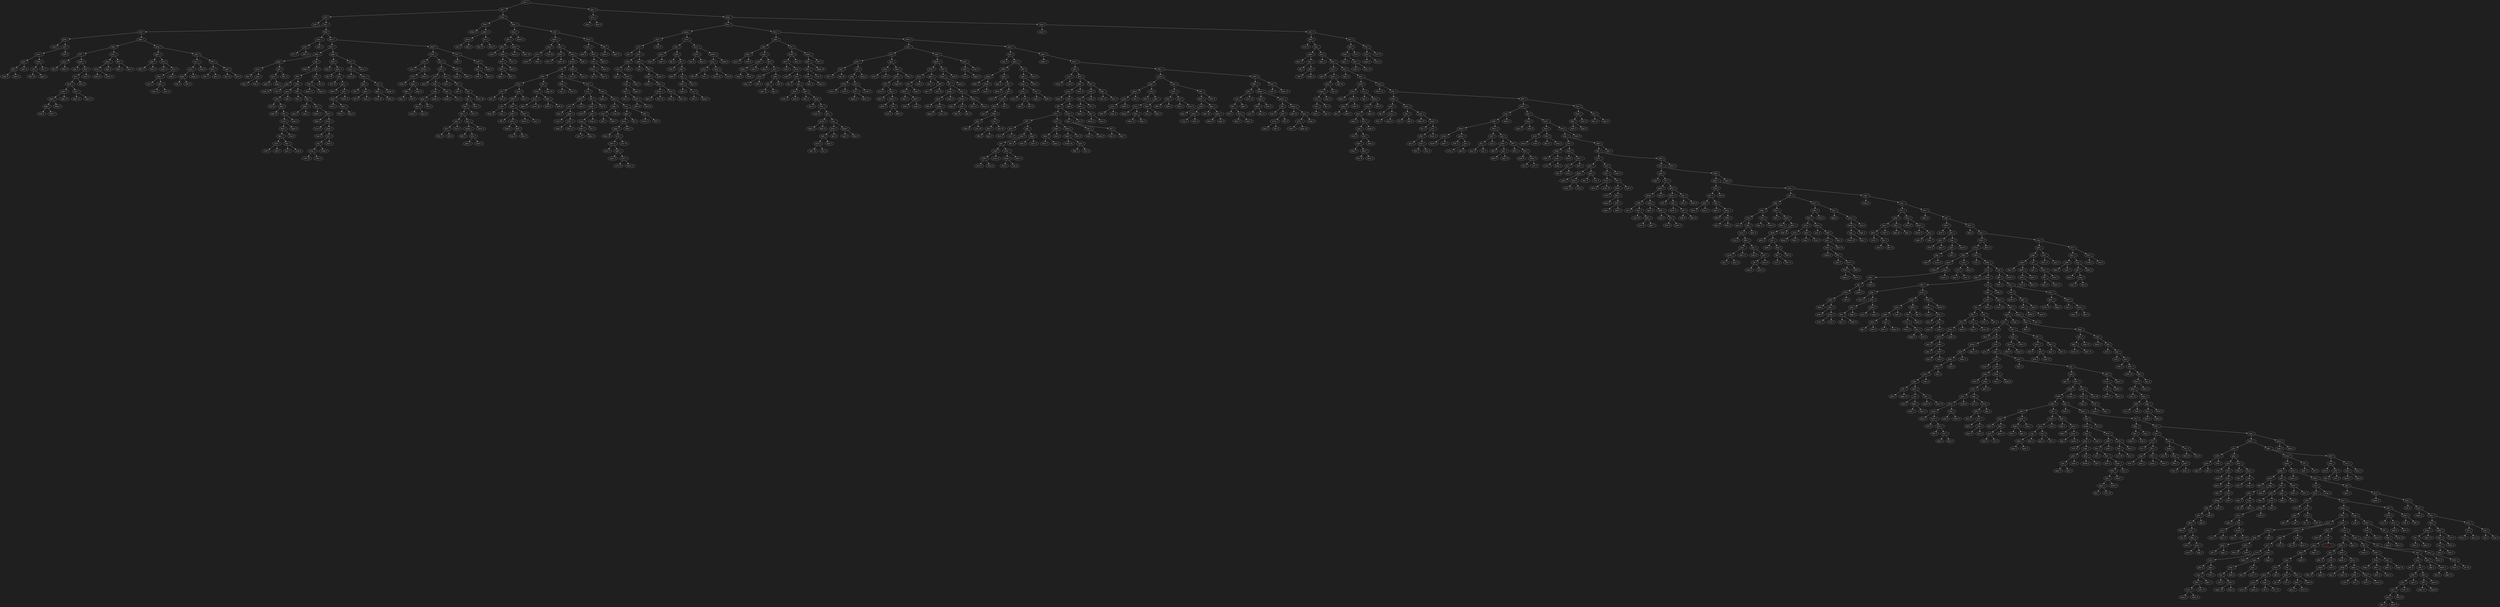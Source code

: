 digraph {
bgcolor="#1f1f1f"
edge [
color="#efefef"
fillcolor="#efefef"
fontcolor="#efefef"
labelfontcolor="#efefef"
pencolor="#efefef"
 ]
node [
color="#efefef"
fillcolor="#efefef"
fontcolor="#efefef"
labelfontcolor="#efefef"
pencolor="#efefef"
 ]
0 [ label = "grcf: 2"  ]
1 [ label = "lpcs: 5"  ]
2 [ label = "clpz: *"  ]
3 [ label = "ctnp: 12"  ]
4 [ label = "hqgv: *"  ]
5 [ label = "cqhh: 1"  ]
6 [ label = "rrnf: 10"  ]
7 [ label = "fwsn: *"  ]
8 [ label = "rpsq: +"  ]
9 [ label = "ghzr: +"  ]
10 [ label = "nlwr: *"  ]
11 [ label = "jrtt: 6"  ]
12 [ label = "sjhq: 5"  ]
13 [ label = "wvds: 4"  ]
14 [ label = "tspb: +"  ]
15 [ label = "gmgm: -"  ]
16 [ label = "qdlc: 8"  ]
17 [ label = "znmp: 20"  ]
18 [ label = "bcph: 5"  ]
19 [ label = "wnmb: 15"  ]
20 [ label = "cwzj: +"  ]
21 [ label = "lcbb: 9"  ]
22 [ label = "btvl: +"  ]
23 [ label = "ppmt: 3"  ]
24 [ label = "fvhb: 2"  ]
25 [ label = "bdgh: *"  ]
26 [ label = "bmjn: *"  ]
27 [ label = "rcqz: 2"  ]
28 [ label = "fcjb: +"  ]
29 [ label = "mrwq: *"  ]
30 [ label = "mhzs: 2"  ]
31 [ label = "gjmm: *"  ]
32 [ label = "ntmh: 5"  ]
33 [ label = "lsdn: 3"  ]
34 [ label = "bglp: *"  ]
35 [ label = "nfvm: *"  ]
36 [ label = "qcrg: -"  ]
37 [ label = "lnpc: 2"  ]
38 [ label = "mmhp: 4"  ]
39 [ label = "pjqg: *"  ]
40 [ label = "rnfd: 2"  ]
41 [ label = "dqzv: 4"  ]
42 [ label = "qqgl: 11"  ]
43 [ label = "nbzv: 3"  ]
44 [ label = "pnbl: 2"  ]
45 [ label = "vzbf: 9"  ]
46 [ label = "gjcz: 3"  ]
47 [ label = "zrnc: *"  ]
48 [ label = "vppg: 2"  ]
49 [ label = "nczb: +"  ]
50 [ label = "zfdz: *"  ]
51 [ label = "fvdj: 4"  ]
52 [ label = "pbbv: 2"  ]
53 [ label = "mgbt: 4"  ]
54 [ label = "tsrg: +"  ]
55 [ label = "vlpq: 1"  ]
56 [ label = "pqjs: +"  ]
57 [ label = "pjbt: *"  ]
58 [ label = "tpdc: +"  ]
59 [ label = "njmj: *"  ]
60 [ label = "dpjq: 2"  ]
61 [ label = "tmws: 5"  ]
62 [ label = "bqqd: *"  ]
63 [ label = "ngsq: 2"  ]
64 [ label = "gchq: 1"  ]
65 [ label = "wgsn: 2"  ]
66 [ label = "rtfz: *"  ]
67 [ label = "svrb: 7"  ]
68 [ label = "fbjd: *"  ]
69 [ label = "tdmr: 2"  ]
70 [ label = "rwmn: 1"  ]
71 [ label = "zgbv: 2"  ]
72 [ label = "sllj: 3"  ]
73 [ label = "bzfm: 2"  ]
74 [ label = "cddh: *"  ]
75 [ label = "phjc: *"  ]
76 [ label = "jjtd: *"  ]
77 [ label = "tdzj: +"  ]
78 [ label = "vqcw: +"  ]
79 [ label = "ftpj: *"  ]
80 [ label = "gtnm: -"  ]
81 [ label = "vjtq: 8"  ]
82 [ label = "rbww: +"  ]
83 [ label = "lbcb: 5"  ]
84 [ label = "twsr: 5"  ]
85 [ label = "qmdw: 9"  ]
86 [ label = "pwpd: +"  ]
87 [ label = "srmg: 2"  ]
88 [ label = "mwpg: +"  ]
89 [ label = "dwdd: +"  ]
90 [ label = "hdsv: +"  ]
91 [ label = "pvmb: *"  ]
92 [ label = "lbtb: +"  ]
93 [ label = "dthd: 13"  ]
94 [ label = "mnrp: -"  ]
95 [ label = "jldc: 17"  ]
96 [ label = "qflb: *"  ]
97 [ label = "ghzf: 5"  ]
98 [ label = "srsc: 5"  ]
99 [ label = "fvqc: *"  ]
100 [ label = "qbzs: 5"  ]
101 [ label = "sgzn: -"  ]
102 [ label = "ppds: /"  ]
103 [ label = "thnm: *"  ]
104 [ label = "cghb: *"  ]
105 [ label = "nlsq: *"  ]
106 [ label = "plrl: 2"  ]
107 [ label = "hgfp: +"  ]
108 [ label = "ctqj: *"  ]
109 [ label = "mzzl: 7"  ]
110 [ label = "mlrp: 5"  ]
111 [ label = "gmgq: 7"  ]
112 [ label = "cppm: 19"  ]
113 [ label = "glww: 2"  ]
114 [ label = "zfpf: 5"  ]
115 [ label = "hghg: +"  ]
116 [ label = "zhhq: *"  ]
117 [ label = "jqnq: 5"  ]
118 [ label = "jvnn: +"  ]
119 [ label = "qglq: 16"  ]
120 [ label = "jcqb: *"  ]
121 [ label = "hjpv: 7"  ]
122 [ label = "cglr: 4"  ]
123 [ label = "hrwt: *"  ]
124 [ label = "dqff: *"  ]
125 [ label = "mltd: 3"  ]
126 [ label = "vvtz: +"  ]
127 [ label = "thfv: +"  ]
128 [ label = "hdrn: 14"  ]
129 [ label = "zlbd: +"  ]
130 [ label = "hcbb: *"  ]
131 [ label = "hwqw: 2"  ]
132 [ label = "jgpw: +"  ]
133 [ label = "qtlr: 2"  ]
134 [ label = "dthc: *"  ]
135 [ label = "zjgg: 2"  ]
136 [ label = "pjvd: 3"  ]
137 [ label = "tjbq: 5"  ]
138 [ label = "hwch: 3"  ]
139 [ label = "zjvq: *"  ]
140 [ label = "bdcl: +"  ]
141 [ label = "dvsq: +"  ]
142 [ label = "pjlr: 2"  ]
143 [ label = "sjgb: +"  ]
144 [ label = "bvbg: *"  ]
145 [ label = "ldjn: 4"  ]
146 [ label = "gdrg: +"  ]
147 [ label = "vbzj: 13"  ]
148 [ label = "vtcr: 2"  ]
149 [ label = "spdn: 3"  ]
150 [ label = "tzjh: *"  ]
151 [ label = "dmld: 2"  ]
152 [ label = "lnvb: +"  ]
153 [ label = "tvmr: +"  ]
154 [ label = "dwtg: *"  ]
155 [ label = "fzrs: +"  ]
156 [ label = "fcct: 12"  ]
157 [ label = "mllc: 2"  ]
158 [ label = "qvpn: *"  ]
159 [ label = "hqdz: *"  ]
160 [ label = "nhzb: *"  ]
161 [ label = "qvqt: +"  ]
162 [ label = "jgtw: /"  ]
163 [ label = "dszw: *"  ]
164 [ label = "vvjz: 2"  ]
165 [ label = "rbsg: *"  ]
166 [ label = "tjfj: 5"  ]
167 [ label = "rfgz: 5"  ]
168 [ label = "dplj: 3"  ]
169 [ label = "tjwz: *"  ]
170 [ label = "llcs: 3"  ]
171 [ label = "nzfv: 7"  ]
172 [ label = "mfpl: *"  ]
173 [ label = "nsws: 2"  ]
174 [ label = "wfdf: 5"  ]
175 [ label = "bctc: -"  ]
176 [ label = "cfdh: 3"  ]
177 [ label = "fnbh: *"  ]
178 [ label = "ccpw: +"  ]
179 [ label = "cqjn: +"  ]
180 [ label = "ggfw: 3"  ]
181 [ label = "sbvt: 5"  ]
182 [ label = "bfld: 8"  ]
183 [ label = "ljcm: *"  ]
184 [ label = "hfsc: *"  ]
185 [ label = "vfwd: /"  ]
186 [ label = "wvnb: *"  ]
187 [ label = "jhrp: 11"  ]
188 [ label = "jtsj: *"  ]
189 [ label = "nvpt: 5"  ]
190 [ label = "pjzb: /"  ]
191 [ label = "mzvp: *"  ]
192 [ label = "zvqr: *"  ]
193 [ label = "qgcg: 6"  ]
194 [ label = "fdnb: 5"  ]
195 [ label = "nccq: 2"  ]
196 [ label = "wfvr: 12"  ]
197 [ label = "mtcr: 12"  ]
198 [ label = "tntz: 3"  ]
199 [ label = "swtb: 5"  ]
200 [ label = "vfhq: 13"  ]
201 [ label = "srgw: 2"  ]
202 [ label = "vvpz: /"  ]
203 [ label = "pldl: +"  ]
204 [ label = "hwtp: 14"  ]
205 [ label = "qcqq: +"  ]
206 [ label = "fgqh: 2"  ]
207 [ label = "cmjm: *"  ]
208 [ label = "vgmz: 2"  ]
209 [ label = "cqqv: -"  ]
210 [ label = "zqsc: 2"  ]
211 [ label = "sqtv: -"  ]
212 [ label = "wmjt: 7"  ]
213 [ label = "sjnr: +"  ]
214 [ label = "vvvg: 2"  ]
215 [ label = "lbpp: *"  ]
216 [ label = "nwls: 3"  ]
217 [ label = "qqrh: 1"  ]
218 [ label = "dhjh: +"  ]
219 [ label = "rnbf: *"  ]
220 [ label = "zvpb: -"  ]
221 [ label = "mmqp: -"  ]
222 [ label = "ndhl: *"  ]
223 [ label = "cqsf: *"  ]
224 [ label = "qwvd: 2"  ]
225 [ label = "ltgh: *"  ]
226 [ label = "qvjw: 11"  ]
227 [ label = "rtgq: /"  ]
228 [ label = "vmbj: 16"  ]
229 [ label = "dwcc: 5"  ]
230 [ label = "jhjf: 2"  ]
231 [ label = "frlb: *"  ]
232 [ label = "bdlt: -"  ]
233 [ label = "zvtf: +"  ]
234 [ label = "ftnd: 2"  ]
235 [ label = "fqlc: 18"  ]
236 [ label = "zfdg: +"  ]
237 [ label = "lmmr: +"  ]
238 [ label = "dvnr: *"  ]
239 [ label = "frzn: 2"  ]
240 [ label = "nsbg: *"  ]
241 [ label = "ngtc: +"  ]
242 [ label = "tgzg: 3"  ]
243 [ label = "lfqc: 13"  ]
244 [ label = "zptm: *"  ]
245 [ label = "vrvj: 3"  ]
246 [ label = "qdwm: 3"  ]
247 [ label = "twcs: *"  ]
248 [ label = "spzt: *"  ]
249 [ label = "njhm: *"  ]
250 [ label = "qzgf: 2"  ]
251 [ label = "fqqz: 2"  ]
252 [ label = "bbnc: +"  ]
253 [ label = "nwhs: *"  ]
254 [ label = "smmv: *"  ]
255 [ label = "twcb: +"  ]
256 [ label = "zgrg: *"  ]
257 [ label = "wbwg: /"  ]
258 [ label = "bwgm: 1"  ]
259 [ label = "tdcm: 5"  ]
260 [ label = "mfpb: +"  ]
261 [ label = "nptf: /"  ]
262 [ label = "rpvq: *"  ]
263 [ label = "mcff: 4"  ]
264 [ label = "rvqg: 5"  ]
265 [ label = "gzsz: 2"  ]
266 [ label = "qwbs: *"  ]
267 [ label = "bdpt: 2"  ]
268 [ label = "vrnp: -"  ]
269 [ label = "lgtm: 3"  ]
270 [ label = "tzlw: +"  ]
271 [ label = "tlrc: 2"  ]
272 [ label = "sqsh: *"  ]
273 [ label = "phbw: +"  ]
274 [ label = "bgqw: +"  ]
275 [ label = "jvjw: +"  ]
276 [ label = "nfjl: *"  ]
277 [ label = "mrhd: 9"  ]
278 [ label = "brbr: 3"  ]
279 [ label = "vjlw: 4"  ]
280 [ label = "nzsq: +"  ]
281 [ label = "lqvq: 4"  ]
282 [ label = "vscj: *"  ]
283 [ label = "bwml: *"  ]
284 [ label = "wgwc: 2"  ]
285 [ label = "wgjd: *"  ]
286 [ label = "sgpc: 2"  ]
287 [ label = "zgfg: 2"  ]
288 [ label = "jlrc: 9"  ]
289 [ label = "scwc: 4"  ]
290 [ label = "rrdz: *"  ]
291 [ label = "mcjp: *"  ]
292 [ label = "bjrm: 3"  ]
293 [ label = "tnvj: /"  ]
294 [ label = "njsl: 2"  ]
295 [ label = "fnmn: /"  ]
296 [ label = "tbgd: 1"  ]
297 [ label = "dmzr: -"  ]
298 [ label = "jhwf: +"  ]
299 [ label = "jjvs: 19"  ]
300 [ label = "ssgm: -"  ]
301 [ label = "szmt: 2"  ]
302 [ label = "frrt: *"  ]
303 [ label = "zbnv: *"  ]
304 [ label = "zlvf: 5"  ]
305 [ label = "lqsh: +"  ]
306 [ label = "nqpj: /"  ]
307 [ label = "sbss: *"  ]
308 [ label = "zprq: 2"  ]
309 [ label = "vddv: +"  ]
310 [ label = "hzzv: *"  ]
311 [ label = "gwqd: +"  ]
312 [ label = "qqlw: 2"  ]
313 [ label = "hjvj: 2"  ]
314 [ label = "mhhl: 7"  ]
315 [ label = "fdmv: *"  ]
316 [ label = "fsbt: +"  ]
317 [ label = "wtnd: +"  ]
318 [ label = "mbpn: +"  ]
319 [ label = "hcch: 2"  ]
320 [ label = "nfpv: 5"  ]
321 [ label = "wrhr: *"  ]
322 [ label = "dqzs: 2"  ]
323 [ label = "tbls: 3"  ]
324 [ label = "vppf: +"  ]
325 [ label = "dtdw: 2"  ]
326 [ label = "sgpz: +"  ]
327 [ label = "wjjz: +"  ]
328 [ label = "wbpl: 4"  ]
329 [ label = "stlz: 20"  ]
330 [ label = "tvnb: 2"  ]
331 [ label = "gcwl: *"  ]
332 [ label = "mphg: *"  ]
333 [ label = "gnvc: *"  ]
334 [ label = "vpgz: *"  ]
335 [ label = "vltd: 4"  ]
336 [ label = "cnms: +"  ]
337 [ label = "zbqr: 2"  ]
338 [ label = "dzrj: +"  ]
339 [ label = "rdhv: 5"  ]
340 [ label = "brmc: +"  ]
341 [ label = "gzmb: 2"  ]
342 [ label = "vctb: 20"  ]
343 [ label = "wrfw: +"  ]
344 [ label = "stwq: +"  ]
345 [ label = "cvgh: 2"  ]
346 [ label = "rrvg: 2"  ]
347 [ label = "mbtl: 2"  ]
348 [ label = "rbdb: 2"  ]
349 [ label = "jgdd: 2"  ]
350 [ label = "rnqj: 6"  ]
351 [ label = "rfwl: 4"  ]
352 [ label = "qqsw: *"  ]
353 [ label = "msbv: +"  ]
354 [ label = "lzcg: +"  ]
355 [ label = "rmzz: 2"  ]
356 [ label = "bqsd: *"  ]
357 [ label = "hfmt: *"  ]
358 [ label = "tmqn: *"  ]
359 [ label = "tmcl: 3"  ]
360 [ label = "ldnv: *"  ]
361 [ label = "vrcs: 2"  ]
362 [ label = "tldw: 2"  ]
363 [ label = "rfhj: 2"  ]
364 [ label = "hwnn: 11"  ]
365 [ label = "fwrw: *"  ]
366 [ label = "qztb: -"  ]
367 [ label = "mdqj: *"  ]
368 [ label = "stmh: 15"  ]
369 [ label = "dzgw: *"  ]
370 [ label = "zbwz: 2"  ]
371 [ label = "lbgg: 4"  ]
372 [ label = "vdqq: *"  ]
373 [ label = "qmtp: -"  ]
374 [ label = "wmsm: 2"  ]
375 [ label = "jqcp: 4"  ]
376 [ label = "hhhn: +"  ]
377 [ label = "rglf: 2"  ]
378 [ label = "njvd: 2"  ]
379 [ label = "pvcs: 6"  ]
380 [ label = "fzdj: +"  ]
381 [ label = "rrbr: *"  ]
382 [ label = "qfrm: 18"  ]
383 [ label = "zfch: 4"  ]
384 [ label = "wbjp: -"  ]
385 [ label = "brfp: /"  ]
386 [ label = "vqrj: 3"  ]
387 [ label = "qmtd: 7"  ]
388 [ label = "nstr: +"  ]
389 [ label = "fprl: 2"  ]
390 [ label = "tmtm: *"  ]
391 [ label = "wbfb: +"  ]
392 [ label = "ndzl: 3"  ]
393 [ label = "zvvw: 6"  ]
394 [ label = "rncr: +"  ]
395 [ label = "qjsp: 5"  ]
396 [ label = "ndhn: *"  ]
397 [ label = "rlsg: /"  ]
398 [ label = "msgw: +"  ]
399 [ label = "fvfp: +"  ]
400 [ label = "bsbl: 2"  ]
401 [ label = "msvr: +"  ]
402 [ label = "clqr: 3"  ]
403 [ label = "jtmb: 8"  ]
404 [ label = "dwhw: 3"  ]
405 [ label = "wqdz: +"  ]
406 [ label = "zwtq: +"  ]
407 [ label = "vjzr: +"  ]
408 [ label = "bghq: *"  ]
409 [ label = "wtdb: /"  ]
410 [ label = "prch: +"  ]
411 [ label = "wjwq: 2"  ]
412 [ label = "jctb: 4"  ]
413 [ label = "qqhn: 9"  ]
414 [ label = "mrpm: 4"  ]
415 [ label = "nqdl: -"  ]
416 [ label = "cgdh: +"  ]
417 [ label = "nbqt: +"  ]
418 [ label = "grnc: /"  ]
419 [ label = "tgpf: +"  ]
420 [ label = "qzhj: 4"  ]
421 [ label = "cwjd: 2"  ]
422 [ label = "nqzp: 5"  ]
423 [ label = "ssgz: 2"  ]
424 [ label = "ncjl: *"  ]
425 [ label = "bwpt: *"  ]
426 [ label = "pzjb: 2"  ]
427 [ label = "jhmg: 3"  ]
428 [ label = "msfh: 2"  ]
429 [ label = "mscj: 5"  ]
430 [ label = "rjfm: *"  ]
431 [ label = "dmnm: *"  ]
432 [ label = "svmz: /"  ]
433 [ label = "pwdd: 3"  ]
434 [ label = "vcrl: 5"  ]
435 [ label = "wcvq: +"  ]
436 [ label = "wfhh: *"  ]
437 [ label = "rczd: +"  ]
438 [ label = "pfgc: -"  ]
439 [ label = "ctlc: +"  ]
440 [ label = "ljlq: 4"  ]
441 [ label = "sgwz: 5"  ]
442 [ label = "zhcf: 2"  ]
443 [ label = "jtnt: 14"  ]
444 [ label = "cbdd: +"  ]
445 [ label = "vtct: *"  ]
446 [ label = "zswr: 9"  ]
447 [ label = "mvjf: *"  ]
448 [ label = "pjdq: 10"  ]
449 [ label = "psrv: +"  ]
450 [ label = "nqrb: 1"  ]
451 [ label = "nbbs: +"  ]
452 [ label = "pjbr: 2"  ]
453 [ label = "pbnn: *"  ]
454 [ label = "qbls: +"  ]
455 [ label = "dvdm: -"  ]
456 [ label = "tnqz: 2"  ]
457 [ label = "cmjv: +"  ]
458 [ label = "tvjp: 3"  ]
459 [ label = "jzwl: +"  ]
460 [ label = "jfqf: 12"  ]
461 [ label = "ppsz: 2"  ]
462 [ label = "lhff: 7"  ]
463 [ label = "pjqt: 3"  ]
464 [ label = "rrtj: /"  ]
465 [ label = "qqjr: -"  ]
466 [ label = "rdgw: +"  ]
467 [ label = "lzgg: *"  ]
468 [ label = "nlnd: 2"  ]
469 [ label = "zhvz: 14"  ]
470 [ label = "zftl: +"  ]
471 [ label = "jfvn: 6"  ]
472 [ label = "rvpp: *"  ]
473 [ label = "rlwv: -"  ]
474 [ label = "qlpp: 3"  ]
475 [ label = "tzqc: *"  ]
476 [ label = "wvfr: 7"  ]
477 [ label = "lnzm: *"  ]
478 [ label = "qpmb: +"  ]
479 [ label = "vwcr: +"  ]
480 [ label = "stbg: +"  ]
481 [ label = "nrtm: *"  ]
482 [ label = "zqdb: *"  ]
483 [ label = "pzcg: *"  ]
484 [ label = "bzmf: +"  ]
485 [ label = "vtgb: *"  ]
486 [ label = "ggft: 1"  ]
487 [ label = "qctb: *"  ]
488 [ label = "rrmd: 4"  ]
489 [ label = "bpgn: 1"  ]
490 [ label = "vnlg: 3"  ]
491 [ label = "crrs: 20"  ]
492 [ label = "frch: 3"  ]
493 [ label = "pbgf: 2"  ]
494 [ label = "mtft: 9"  ]
495 [ label = "bmpj: +"  ]
496 [ label = "hqvh: *"  ]
497 [ label = "rthc: *"  ]
498 [ label = "nzzs: *"  ]
499 [ label = "wbvp: *"  ]
500 [ label = "wplf: 3"  ]
501 [ label = "dgsr: +"  ]
502 [ label = "mddd: 2"  ]
503 [ label = "pjsg: 5"  ]
504 [ label = "rfgb: *"  ]
505 [ label = "pbjp: -"  ]
506 [ label = "dtlm: +"  ]
507 [ label = "svsm: 18"  ]
508 [ label = "gwtv: 3"  ]
509 [ label = "wlsj: +"  ]
510 [ label = "rvsn: *"  ]
511 [ label = "dgbt: +"  ]
512 [ label = "fngl: -"  ]
513 [ label = "fhhj: *"  ]
514 [ label = "vthq: /"  ]
515 [ label = "vbqv: -"  ]
516 [ label = "sqbs: 12"  ]
517 [ label = "mjpw: *"  ]
518 [ label = "ttzl: 2"  ]
519 [ label = "zrbz: *"  ]
520 [ label = "vfjg: +"  ]
521 [ label = "rhts: *"  ]
522 [ label = "ghhr: 2"  ]
523 [ label = "tqrp: +"  ]
524 [ label = "zvtw: -"  ]
525 [ label = "zrmh: /"  ]
526 [ label = "tqqm: 5"  ]
527 [ label = "dpmj: 2"  ]
528 [ label = "wcbm: *"  ]
529 [ label = "bzhz: *"  ]
530 [ label = "tdpc: 2"  ]
531 [ label = "rtpj: 17"  ]
532 [ label = "tspj: 10"  ]
533 [ label = "wrwp: +"  ]
534 [ label = "mhzv: *"  ]
535 [ label = "vmbq: 2"  ]
536 [ label = "pwfc: *"  ]
537 [ label = "sbdm: 3"  ]
538 [ label = "lgzp: 3"  ]
539 [ label = "qpjz: 3"  ]
540 [ label = "qwwz: +"  ]
541 [ label = "nhvb: *"  ]
542 [ label = "drgb: *"  ]
543 [ label = "psjf: *"  ]
544 [ label = "pcvj: 1"  ]
545 [ label = "tqnm: 11"  ]
546 [ label = "jjhc: 3"  ]
547 [ label = "jgjt: 2"  ]
548 [ label = "thqf: 13"  ]
549 [ label = "sbld: /"  ]
550 [ label = "phpw: *"  ]
551 [ label = "wdzl: -"  ]
552 [ label = "wlvn: +"  ]
553 [ label = "jnqn: 2"  ]
554 [ label = "fmfj: +"  ]
555 [ label = "dltt: +"  ]
556 [ label = "rbvd: 3"  ]
557 [ label = "cgwr: 2"  ]
558 [ label = "cflf: 4"  ]
559 [ label = "mqlc: +"  ]
560 [ label = "sfzg: 18"  ]
561 [ label = "bnlp: *"  ]
562 [ label = "hzvj: 2"  ]
563 [ label = "tbvt: 11"  ]
564 [ label = "qftt: /"  ]
565 [ label = "zrrq: +"  ]
566 [ label = "snbq: *"  ]
567 [ label = "hmwj: *"  ]
568 [ label = "zffh: 2"  ]
569 [ label = "wgsr: +"  ]
570 [ label = "vsfj: 2"  ]
571 [ label = "vlrb: 3"  ]
572 [ label = "gdgv: -"  ]
573 [ label = "rfhg: -"  ]
574 [ label = "qtqs: 3"  ]
575 [ label = "nrcw: 9"  ]
576 [ label = "gdmh: 5"  ]
577 [ label = "dzqm: 11"  ]
578 [ label = "slpj: +"  ]
579 [ label = "rppv: 10"  ]
580 [ label = "lpgw: *"  ]
581 [ label = "bvml: *"  ]
582 [ label = "vftb: 18"  ]
583 [ label = "lzrs: *"  ]
584 [ label = "vlvv: 13"  ]
585 [ label = "jvbb: 4"  ]
586 [ label = "gqnt: *"  ]
587 [ label = "rnvv: 1"  ]
588 [ label = "clhz: 4"  ]
589 [ label = "jvtb: 3"  ]
590 [ label = "vlwf: +"  ]
591 [ label = "qthp: 7"  ]
592 [ label = "qfpw: 3"  ]
593 [ label = "qtsz: 2"  ]
594 [ label = "plzp: 10"  ]
595 [ label = "wfrl: *"  ]
596 [ label = "phph: 2"  ]
597 [ label = "czdj: /"  ]
598 [ label = "zmwp: +"  ]
599 [ label = "pjhs: *"  ]
600 [ label = "vcjl: 3"  ]
601 [ label = "nczz: 2"  ]
602 [ label = "hnmd: 3"  ]
603 [ label = "bgcn: *"  ]
604 [ label = "tmvd: 5"  ]
605 [ label = "jcgq: 18"  ]
606 [ label = "bspl: 4"  ]
607 [ label = "frpl: 9"  ]
608 [ label = "qfvj: +"  ]
609 [ label = "ccvn: *"  ]
610 [ label = "fwjs: *"  ]
611 [ label = "przd: 1"  ]
612 [ label = "wmpr: 5"  ]
613 [ label = "dqcl: *"  ]
614 [ label = "gbqg: +"  ]
615 [ label = "cfvc: 2"  ]
616 [ label = "ljnp: +"  ]
617 [ label = "lhmh: -"  ]
618 [ label = "tfpc: 2"  ]
619 [ label = "dmsb: 2"  ]
620 [ label = "ngnc: 2"  ]
621 [ label = "dtbc: +"  ]
622 [ label = "lcqc: 3"  ]
623 [ label = "brgv: 5"  ]
624 [ label = "qrlv: /"  ]
625 [ label = "npnz: -"  ]
626 [ label = "lqbt: +"  ]
627 [ label = "mvcz: +"  ]
628 [ label = "rbfn: 2"  ]
629 [ label = "bwjr: +"  ]
630 [ label = "qqzp: *"  ]
631 [ label = "wzwv: *"  ]
632 [ label = "vmzq: 2"  ]
633 [ label = "jtmt: /"  ]
634 [ label = "tzrp: 2"  ]
635 [ label = "pbqj: 4"  ]
636 [ label = "hhvw: 4"  ]
637 [ label = "qnbj: *"  ]
638 [ label = "hhjh: 3"  ]
639 [ label = "bmgz: 4"  ]
640 [ label = "qpwj: +"  ]
641 [ label = "cmzr: 8"  ]
642 [ label = "dwrb: 9"  ]
643 [ label = "vvls: 5"  ]
644 [ label = "snrb: 2"  ]
645 [ label = "bvpg: 4"  ]
646 [ label = "qshs: 3"  ]
647 [ label = "vtvq: 20"  ]
648 [ label = "mpfv: 2"  ]
649 [ label = "bjwq: *"  ]
650 [ label = "fhcj: 11"  ]
651 [ label = "hptz: 15"  ]
652 [ label = "pgld: +"  ]
653 [ label = "htpw: 1"  ]
654 [ label = "jtdl: 5"  ]
655 [ label = "mbjq: 3"  ]
656 [ label = "nzhh: +"  ]
657 [ label = "svsg: /"  ]
658 [ label = "qtwg: 2"  ]
659 [ label = "nvjt: +"  ]
660 [ label = "gzbj: 5"  ]
661 [ label = "nlld: *"  ]
662 [ label = "pptv: +"  ]
663 [ label = "fpml: /"  ]
664 [ label = "lzbc: +"  ]
665 [ label = "tnph: 4"  ]
666 [ label = "bjfj: +"  ]
667 [ label = "mvph: 4"  ]
668 [ label = "qnqh: 2"  ]
669 [ label = "btnb: 4"  ]
670 [ label = "pwmv: +"  ]
671 [ label = "pdrs: 1"  ]
672 [ label = "mnjp: 4"  ]
673 [ label = "rtps: 2"  ]
674 [ label = "qcph: 3"  ]
675 [ label = "hzmc: *"  ]
676 [ label = "zrvz: +"  ]
677 [ label = "jpfz: 3"  ]
678 [ label = "wqln: 3"  ]
679 [ label = "bmgd: 2"  ]
680 [ label = "thzn: 5"  ]
681 [ label = "hmcd: 4"  ]
682 [ label = "vgpz: 12"  ]
683 [ label = "ccwf: 1"  ]
684 [ label = "nffs: +"  ]
685 [ label = "hlfh: 3"  ]
686 [ label = "fnlp: 3"  ]
687 [ label = "vvms: *"  ]
688 [ label = "tmpv: +"  ]
689 [ label = "lsmf: +"  ]
690 [ label = "ntcc: 9"  ]
691 [ label = "rrcg: +"  ]
692 [ label = "pghp: +"  ]
693 [ label = "cznt: 3"  ]
694 [ label = "lfnv: 8"  ]
695 [ label = "hrvp: 4"  ]
696 [ label = "hwmn: 20"  ]
697 [ label = "pphg: 8"  ]
698 [ label = "jfpz: 1"  ]
699 [ label = "mlnn: 3"  ]
700 [ label = "qspf: 16"  ]
701 [ label = "hvnb: *"  ]
702 [ label = "jbng: +"  ]
703 [ label = "wprh: 5"  ]
704 [ label = "bqfl: 8"  ]
705 [ label = "wvlj: 2"  ]
706 [ label = "tplm: 1"  ]
707 [ label = "hvmr: *"  ]
708 [ label = "plnc: *"  ]
709 [ label = "ccwb: 2"  ]
710 [ label = "glwn: 7"  ]
711 [ label = "gtww: +"  ]
712 [ label = "jqdm: *"  ]
713 [ label = "rgwp: *"  ]
714 [ label = "wlwt: 7"  ]
715 [ label = "gpjw: 3"  ]
716 [ label = "vrvg: 5"  ]
717 [ label = "rjpt: 3"  ]
718 [ label = "dqbz: +"  ]
719 [ label = "vbfz: +"  ]
720 [ label = "grrj: 10"  ]
721 [ label = "rszr: 17"  ]
722 [ label = "vgwd: /"  ]
723 [ label = "mbzd: *"  ]
724 [ label = "gbzb: *"  ]
725 [ label = "pggl: 2"  ]
726 [ label = "htcg: 5"  ]
727 [ label = "tcsw: 4"  ]
728 [ label = "zwnh: *"  ]
729 [ label = "dqfh: 5"  ]
730 [ label = "wgbc: *"  ]
731 [ label = "sdjc: /"  ]
732 [ label = "fzbt: 16"  ]
733 [ label = "pmvg: /"  ]
734 [ label = "fndj: *"  ]
735 [ label = "zfrf: *"  ]
736 [ label = "wtzm: 2"  ]
737 [ label = "jsqt: 5"  ]
738 [ label = "qzwv: 4"  ]
739 [ label = "dvtr: 2"  ]
740 [ label = "zpcn: *"  ]
741 [ label = "tnfp: 3"  ]
742 [ label = "snbn: 1"  ]
743 [ label = "gjnr: 1"  ]
744 [ label = "pnvn: 17"  ]
745 [ label = "pfnd: +"  ]
746 [ label = "bssq: +"  ]
747 [ label = "wjds: +"  ]
748 [ label = "dvdz: *"  ]
749 [ label = "vwvg: -"  ]
750 [ label = "jzdj: 5"  ]
751 [ label = "bmgc: *"  ]
752 [ label = "srhm: 5"  ]
753 [ label = "mgdg: 4"  ]
754 [ label = "jhjl: *"  ]
755 [ label = "qnwn: 6"  ]
756 [ label = "rrrd: +"  ]
757 [ label = "ntqb: *"  ]
758 [ label = "njfh: 2"  ]
759 [ label = "zmpt: 2"  ]
760 [ label = "rhwh: *"  ]
761 [ label = "bmdg: +"  ]
762 [ label = "rbtv: 5"  ]
763 [ label = "lplq: 3"  ]
764 [ label = "wpvq: 5"  ]
765 [ label = "wcrp: 2"  ]
766 [ label = "jpgg: 2"  ]
767 [ label = "hgcn: +"  ]
768 [ label = "hgps: 13"  ]
769 [ label = "fpst: 7"  ]
770 [ label = "mlbp: 15"  ]
771 [ label = "thjc: 2"  ]
772 [ label = "vcnt: *"  ]
773 [ label = "jtnv: 2"  ]
774 [ label = "npql: +"  ]
775 [ label = "nhhh: +"  ]
776 [ label = "lwnb: 11"  ]
777 [ label = "qhwz: *"  ]
778 [ label = "lctp: *"  ]
779 [ label = "jshb: *"  ]
780 [ label = "dstp: +"  ]
781 [ label = "vmjw: 14"  ]
782 [ label = "jqsh: 2"  ]
783 [ label = "hfmv: *"  ]
784 [ label = "qdgh: 3"  ]
785 [ label = "dzsl: *"  ]
786 [ label = "bmml: *"  ]
787 [ label = "hflj: *"  ]
788 [ label = "zssg: 2"  ]
789 [ label = "rbjh: 3"  ]
790 [ label = "wprc: 3"  ]
791 [ label = "zvfq: +"  ]
792 [ label = "dfsd: *"  ]
793 [ label = "qsbr: 4"  ]
794 [ label = "qtbf: 2"  ]
795 [ label = "vbfv: 2"  ]
796 [ label = "mmvn: 2"  ]
797 [ label = "sggg: *"  ]
798 [ label = "gnjm: 9"  ]
799 [ label = "grjw: +"  ]
800 [ label = "rlmc: 2"  ]
801 [ label = "sslm: /"  ]
802 [ label = "trqs: *"  ]
803 [ label = "rbcq: 5"  ]
804 [ label = "hjph: 3"  ]
805 [ label = "cqtg: +"  ]
806 [ label = "czws: +"  ]
807 [ label = "rnsn: 2"  ]
808 [ label = "phln: 8"  ]
809 [ label = "plqj: *"  ]
810 [ label = "rpmv: 3"  ]
811 [ label = "whzp: /"  ]
812 [ label = "phfs: *"  ]
813 [ label = "gspw: 5"  ]
814 [ label = "vrrj: 6"  ]
815 [ label = "qmmz: +"  ]
816 [ label = "rjdf: 5"  ]
817 [ label = "mvpf: *"  ]
818 [ label = "dpnr: 4"  ]
819 [ label = "qvfz: 4"  ]
820 [ label = "ctjp: 3"  ]
821 [ label = "dstd: 3"  ]
822 [ label = "hrfd: +"  ]
823 [ label = "qfqg: *"  ]
824 [ label = "sfjl: /"  ]
825 [ label = "wrfb: 5"  ]
826 [ label = "dlhb: +"  ]
827 [ label = "ztcd: 2"  ]
828 [ label = "tfds: 11"  ]
829 [ label = "crhv: *"  ]
830 [ label = "pcgc: 5"  ]
831 [ label = "qtwm: *"  ]
832 [ label = "vmwh: +"  ]
833 [ label = "gbjv: 2"  ]
834 [ label = "dfld: 4"  ]
835 [ label = "tdzc: 2"  ]
836 [ label = "fwrv: 3"  ]
837 [ label = "glfd: *"  ]
838 [ label = "pnhb: 3"  ]
839 [ label = "nzdl: 5"  ]
840 [ label = "thvj: +"  ]
841 [ label = "dnzq: +"  ]
842 [ label = "pdwj: 2"  ]
843 [ label = "wrgg: 7"  ]
844 [ label = "jngz: 3"  ]
845 [ label = "cwbh: 2"  ]
846 [ label = "nrmr: 5"  ]
847 [ label = "gjvv: 2"  ]
848 [ label = "hnwj: -"  ]
849 [ label = "dtzv: -"  ]
850 [ label = "vcng: 3"  ]
851 [ label = "vlvc: 3"  ]
852 [ label = "mbmv: 6"  ]
853 [ label = "bgzs: 2"  ]
854 [ label = "mqml: 3"  ]
855 [ label = "gtdl: +"  ]
856 [ label = "nnzz: 1"  ]
857 [ label = "wcjj: 2"  ]
858 [ label = "wtwc: +"  ]
859 [ label = "jvbt: *"  ]
860 [ label = "sshw: /"  ]
861 [ label = "bshv: +"  ]
862 [ label = "zvgh: /"  ]
863 [ label = "smjl: 2"  ]
864 [ label = "tfbj: 4"  ]
865 [ label = "ntlt: 5"  ]
866 [ label = "hhml: *"  ]
867 [ label = "dntg: +"  ]
868 [ label = "vrbg: 2"  ]
869 [ label = "mqvf: 4"  ]
870 [ label = "svcm: 18"  ]
871 [ label = "gdjl: 10"  ]
872 [ label = "dwzr: +"  ]
873 [ label = "fcbv: *"  ]
874 [ label = "qcnj: *"  ]
875 [ label = "bfzm: -"  ]
876 [ label = "jcnf: *"  ]
877 [ label = "lqlb: +"  ]
878 [ label = "zmgn: 2"  ]
879 [ label = "vjjw: +"  ]
880 [ label = "zcpg: -"  ]
881 [ label = "wtfv: 1"  ]
882 [ label = "bgmf: 3"  ]
883 [ label = "bpcv: 2"  ]
884 [ label = "gnmz: 7"  ]
885 [ label = "rjgt: 2"  ]
886 [ label = "lpjq: *"  ]
887 [ label = "fshp: *"  ]
888 [ label = "zfgm: /"  ]
889 [ label = "tpfr: 1"  ]
890 [ label = "ptsl: 2"  ]
891 [ label = "fnwz: +"  ]
892 [ label = "zzpl: -"  ]
893 [ label = "zmcv: 14"  ]
894 [ label = "mwgv: 4"  ]
895 [ label = "vzhs: 2"  ]
896 [ label = "zhzd: *"  ]
897 [ label = "nfqm: 10"  ]
898 [ label = "swcg: *"  ]
899 [ label = "qvqg: 19"  ]
900 [ label = "wrgw: *"  ]
901 [ label = "ccfp: 5"  ]
902 [ label = "qpct: *"  ]
903 [ label = "smth: *"  ]
904 [ label = "bpfr: +"  ]
905 [ label = "bsmr: 2"  ]
906 [ label = "tzrg: *"  ]
907 [ label = "btjq: *"  ]
908 [ label = "nlfr: 2"  ]
909 [ label = "sbdf: 14"  ]
910 [ label = "ffwz: 5"  ]
911 [ label = "cbnr: 3"  ]
912 [ label = "bpbz: -"  ]
913 [ label = "pcst: -"  ]
914 [ label = "brpf: 7"  ]
915 [ label = "gdjt: *"  ]
916 [ label = "qdwh: +"  ]
917 [ label = "zsgt: 2"  ]
918 [ label = "vgcr: 3"  ]
919 [ label = "psvz: *"  ]
920 [ label = "fmrp: *"  ]
921 [ label = "cjsg: 11"  ]
922 [ label = "lsbc: +"  ]
923 [ label = "zctp: 4"  ]
924 [ label = "blnv: 2"  ]
925 [ label = "rmjh: 5"  ]
926 [ label = "mhdp: 2"  ]
927 [ label = "jpwl: *"  ]
928 [ label = "fjzd: *"  ]
929 [ label = "gdfm: 5"  ]
930 [ label = "rwst: 2"  ]
931 [ label = "htzq: *"  ]
932 [ label = "zghz: +"  ]
933 [ label = "bqqm: *"  ]
934 [ label = "jmbf: 9"  ]
935 [ label = "tgsh: *"  ]
936 [ label = "dfwm: 7"  ]
937 [ label = "gbpq: 2"  ]
938 [ label = "ctbs: 2"  ]
939 [ label = "dgth: +"  ]
940 [ label = "zzpw: 3"  ]
941 [ label = "zglw: 10"  ]
942 [ label = "scfj: 2"  ]
943 [ label = "vnrt: 4"  ]
944 [ label = "zlld: 3"  ]
945 [ label = "qbtf: 11"  ]
946 [ label = "lpwl: +"  ]
947 [ label = "rlvt: *"  ]
948 [ label = "smjz: +"  ]
949 [ label = "vqrl: +"  ]
950 [ label = "ddrp: 3"  ]
951 [ label = "mzpp: 6"  ]
952 [ label = "pmsd: 13"  ]
953 [ label = "jwpz: 5"  ]
954 [ label = "rsgr: 3"  ]
955 [ label = "lrnn: *"  ]
956 [ label = "qbmw: 13"  ]
957 [ label = "vlpl: +"  ]
958 [ label = "rcnr: +"  ]
959 [ label = "mrzc: *"  ]
960 [ label = "jzwn: 5"  ]
961 [ label = "tfcj: +"  ]
962 [ label = "dtlg: 6"  ]
963 [ label = "ngrt: 2"  ]
964 [ label = "mphq: +"  ]
965 [ label = "qlgb: +"  ]
966 [ label = "wlfr: 4"  ]
967 [ label = "rnbd: *"  ]
968 [ label = "zpph: 2"  ]
969 [ label = "wgbf: *"  ]
970 [ label = "jpjg: 2"  ]
971 [ label = "czjb: +"  ]
972 [ label = "wtmm: +"  ]
973 [ label = "rbrr: *"  ]
974 [ label = "ljdh: 1"  ]
975 [ label = "rrcm: *"  ]
976 [ label = "rrbw: 3"  ]
977 [ label = "gbwp: +"  ]
978 [ label = "qbgl: +"  ]
979 [ label = "bfdc: 3"  ]
980 [ label = "mljc: 7"  ]
981 [ label = "vhrg: *"  ]
982 [ label = "zhsz: 6"  ]
983 [ label = "jqsn: 6"  ]
984 [ label = "cqhw: *"  ]
985 [ label = "gmjr: 3"  ]
986 [ label = "bwmp: 14"  ]
987 [ label = "qhnv: +"  ]
988 [ label = "tfrz: *"  ]
989 [ label = "chpz: 13"  ]
990 [ label = "lgmc: 2"  ]
991 [ label = "gbcp: /"  ]
992 [ label = "cjrs: *"  ]
993 [ label = "cpch: 10"  ]
994 [ label = "mltr: *"  ]
995 [ label = "lhgh: *"  ]
996 [ label = "qdlv: *"  ]
997 [ label = "hbnr: *"  ]
998 [ label = "dtdf: +"  ]
999 [ label = "bzgj: 3"  ]
1000 [ label = "nwgr: 4"  ]
1001 [ label = "znls: +"  ]
1002 [ label = "cnvh: 3"  ]
1003 [ label = "pwrg: /"  ]
1004 [ label = "sqlr: 2"  ]
1005 [ label = "vwhw: -"  ]
1006 [ label = "lwqp: 3"  ]
1007 [ label = "njrg: +"  ]
1008 [ label = "cffq: 9"  ]
1009 [ label = "npts: 4"  ]
1010 [ label = "cjlm: +"  ]
1011 [ label = "gpbv: 2"  ]
1012 [ label = "jrhw: *"  ]
1013 [ label = "lzpf: *"  ]
1014 [ label = "rqfl: 3"  ]
1015 [ label = "wfrp: 3"  ]
1016 [ label = "jmjp: *"  ]
1017 [ label = "hcgs: 2"  ]
1018 [ label = "pjvg: -"  ]
1019 [ label = "fszr: *"  ]
1020 [ label = "gnhd: *"  ]
1021 [ label = "gczg: *"  ]
1022 [ label = "bgzg: *"  ]
1023 [ label = "cngw: 3"  ]
1024 [ label = "srgf: -"  ]
1025 [ label = "scrq: -"  ]
1026 [ label = "hnws: +"  ]
1027 [ label = "wmvc: 2"  ]
1028 [ label = "rsqh: -"  ]
1029 [ label = "mfgt: 11"  ]
1030 [ label = "pcpp: 4"  ]
1031 [ label = "clpb: 2"  ]
1032 [ label = "ncbz: +"  ]
1033 [ label = "bvzp: +"  ]
1034 [ label = "dpmn: +"  ]
1035 [ label = "zwlm: 13"  ]
1036 [ label = "nqgg: 17"  ]
1037 [ label = "zdnr: 2"  ]
1038 [ label = "wvgl: 2"  ]
1039 [ label = "pclh: *"  ]
1040 [ label = "blds: *"  ]
1041 [ label = "hgjw: +"  ]
1042 [ label = "sqmv: *"  ]
1043 [ label = "nmwp: 15"  ]
1044 [ label = "zwbm: 5"  ]
1045 [ label = "wphw: 11"  ]
1046 [ label = "nrld: 17"  ]
1047 [ label = "sntz: 14"  ]
1048 [ label = "jbbw: +"  ]
1049 [ label = "gpgj: 2"  ]
1050 [ label = "zwlg: 11"  ]
1051 [ label = "rzmj: *"  ]
1052 [ label = "swhp: 4"  ]
1053 [ label = "mrlq: 2"  ]
1054 [ label = "cbjz: +"  ]
1055 [ label = "tbdp: *"  ]
1056 [ label = "pbwb: 2"  ]
1057 [ label = "trss: +"  ]
1058 [ label = "ddvc: 5"  ]
1059 [ label = "hdjs: +"  ]
1060 [ label = "jdqc: /"  ]
1061 [ label = "bchz: 2"  ]
1062 [ label = "cnrf: 2"  ]
1063 [ label = "wrqj: 3"  ]
1064 [ label = "wvlf: 3"  ]
1065 [ label = "rcqc: 2"  ]
1066 [ label = "zwzc: 3"  ]
1067 [ label = "btnf: 2"  ]
1068 [ label = "rlzq: +"  ]
1069 [ label = "ffnq: +"  ]
1070 [ label = "vjvn: *"  ]
1071 [ label = "fdfl: *"  ]
1072 [ label = "ccjq: 2"  ]
1073 [ label = "cwvw: 2"  ]
1074 [ label = "wpbz: 8"  ]
1075 [ label = "pjtc: /"  ]
1076 [ label = "cvql: 1"  ]
1077 [ label = "tqjv: 4"  ]
1078 [ label = "gjgw: *"  ]
1079 [ label = "rjmb: 2"  ]
1080 [ label = "bbsm: +"  ]
1081 [ label = "jdpt: 2"  ]
1082 [ label = "hvvj: *"  ]
1083 [ label = "nnhw: +"  ]
1084 [ label = "zssh: +"  ]
1085 [ label = "dzbc: +"  ]
1086 [ label = "wzmn: *"  ]
1087 [ label = "zzsl: 3"  ]
1088 [ label = "jqbf: 10"  ]
1089 [ label = "gbjc: 2"  ]
1090 [ label = "dwzv: /"  ]
1091 [ label = "lchd: *"  ]
1092 [ label = "dtsl: +"  ]
1093 [ label = "wdrt: 2"  ]
1094 [ label = "vtlm: -"  ]
1095 [ label = "fsjw: 7"  ]
1096 [ label = "vfdl: +"  ]
1097 [ label = "qngp: +"  ]
1098 [ label = "pjjs: 2"  ]
1099 [ label = "zdrw: *"  ]
1100 [ label = "bwrn: +"  ]
1101 [ label = "gdsh: +"  ]
1102 [ label = "ffhv: *"  ]
1103 [ label = "ljvv: *"  ]
1104 [ label = "fsnh: +"  ]
1105 [ label = "mbrr: +"  ]
1106 [ label = "mnnz: 4"  ]
1107 [ label = "ltwl: -"  ]
1108 [ label = "vpsq: *"  ]
1109 [ label = "wpqz: 3"  ]
1110 [ label = "wlrb: 7"  ]
1111 [ label = "bdhc: 9"  ]
1112 [ label = "fjrs: +"  ]
1113 [ label = "lbdt: *"  ]
1114 [ label = "sdtl: -"  ]
1115 [ label = "lfzw: 4"  ]
1116 [ label = "hcsn: *"  ]
1117 [ label = "nlvq: +"  ]
1118 [ label = "jfhp: *"  ]
1119 [ label = "tclz: 3"  ]
1120 [ label = "ndjm: 3"  ]
1121 [ label = "qlwc: +"  ]
1122 [ label = "dchn: +"  ]
1123 [ label = "hbjm: +"  ]
1124 [ label = "tlnh: 2"  ]
1125 [ label = "jnjt: *"  ]
1126 [ label = "mtwr: *"  ]
1127 [ label = "zdvc: 2"  ]
1128 [ label = "hmzv: *"  ]
1129 [ label = "jvtc: 9"  ]
1130 [ label = "rcjz: 2"  ]
1131 [ label = "qplc: 2"  ]
1132 [ label = "fjhs: *"  ]
1133 [ label = "sfbc: 19"  ]
1134 [ label = "hswz: *"  ]
1135 [ label = "nvbp: -"  ]
1136 [ label = "gvjf: 9"  ]
1137 [ label = "ftgh: /"  ]
1138 [ label = "btpv: +"  ]
1139 [ label = "lbtm: +"  ]
1140 [ label = "mdds: *"  ]
1141 [ label = "cdjg: 3"  ]
1142 [ label = "zrsn: *"  ]
1143 [ label = "wzzp: +"  ]
1144 [ label = "blgg: 2"  ]
1145 [ label = "mqnn: 20"  ]
1146 [ label = "cqzs: 20"  ]
1147 [ label = "nwvw: 13"  ]
1148 [ label = "qrtz: 7"  ]
1149 [ label = "jdcj: +"  ]
1150 [ label = "bljz: *"  ]
1151 [ label = "wlnd: *"  ]
1152 [ label = "fjll: 3"  ]
1153 [ label = "wqfw: 11"  ]
1154 [ label = "frsf: +"  ]
1155 [ label = "zqwr: 4"  ]
1156 [ label = "gqhv: +"  ]
1157 [ label = "hnps: 3"  ]
1158 [ label = "lmmc: 4"  ]
1159 [ label = "tfpg: +"  ]
1160 [ label = "rlss: +"  ]
1161 [ label = "hgrm: 2"  ]
1162 [ label = "jwnq: 2"  ]
1163 [ label = "ftfh: 4"  ]
1164 [ label = "chhj: 2"  ]
1165 [ label = "jbgl: *"  ]
1166 [ label = "nbmq: 5"  ]
1167 [ label = "thsf: 6"  ]
1168 [ label = "bhbs: *"  ]
1169 [ label = "rsql: *"  ]
1170 [ label = "fgwr: 2"  ]
1171 [ label = "jqpg: *"  ]
1172 [ label = "jczc: 2"  ]
1173 [ label = "crzr: /"  ]
1174 [ label = "ntls: *"  ]
1175 [ label = "fzqc: 7"  ]
1176 [ label = "zjsf: *"  ]
1177 [ label = "dmpv: +"  ]
1178 [ label = "jvgl: *"  ]
1179 [ label = "njpc: +"  ]
1180 [ label = "bbzr: 4"  ]
1181 [ label = "hhhb: *"  ]
1182 [ label = "wbdd: 3"  ]
1183 [ label = "qjjd: 4"  ]
1184 [ label = "dclv: 11"  ]
1185 [ label = "qsbm: *"  ]
1186 [ label = "wvdg: 2"  ]
1187 [ label = "dggw: *"  ]
1188 [ label = "rnmv: 2"  ]
1189 [ label = "sdct: +"  ]
1190 [ label = "qmst: 2"  ]
1191 [ label = "jzwh: -"  ]
1192 [ label = "tlqz: 3"  ]
1193 [ label = "ccqf: -"  ]
1194 [ label = "lwhl: 9"  ]
1195 [ label = "njjs: -"  ]
1196 [ label = "lbdc: 1"  ]
1197 [ label = "gzbs: 5"  ]
1198 [ label = "mdlv: 5"  ]
1199 [ label = "thhg: 2"  ]
1200 [ label = "jpwf: *"  ]
1201 [ label = "vmvh: *"  ]
1202 [ label = "tgfh: /"  ]
1203 [ label = "lvmz: *"  ]
1204 [ label = "swgs: 1"  ]
1205 [ label = "vzww: *"  ]
1206 [ label = "bmhf: -"  ]
1207 [ label = "ghsq: +"  ]
1208 [ label = "bvcl: +"  ]
1209 [ label = "csqs: 3"  ]
1210 [ label = "gcjz: 2"  ]
1211 [ label = "nsvd: 3"  ]
1212 [ label = "vhcg: *"  ]
1213 [ label = "fvtn: *"  ]
1214 [ label = "pnzs: -"  ]
1215 [ label = "rlvb: 12"  ]
1216 [ label = "zwsq: *"  ]
1217 [ label = "rrjv: *"  ]
1218 [ label = "lmng: -"  ]
1219 [ label = "qwmj: 5"  ]
1220 [ label = "hhrh: 2"  ]
1221 [ label = "dpdr: 19"  ]
1222 [ label = "nmjp: 5"  ]
1223 [ label = "ddjh: 8"  ]
1224 [ label = "gbfm: 3"  ]
1225 [ label = "gbnw: 3"  ]
1226 [ label = "gzzf: 4"  ]
1227 [ label = "zqvp: *"  ]
1228 [ label = "vngs: -"  ]
1229 [ label = "dtln: 2"  ]
1230 [ label = "cmhj: 7"  ]
1231 [ label = "bppb: 10"  ]
1232 [ label = "mgws: 2"  ]
1233 [ label = "bnmv: +"  ]
1234 [ label = "mtmn: *"  ]
1235 [ label = "ldhw: 9"  ]
1236 [ label = "rbvn: +"  ]
1237 [ label = "qqmh: 5"  ]
1238 [ label = "mvth: *"  ]
1239 [ label = "scqd: *"  ]
1240 [ label = "dhns: *"  ]
1241 [ label = "ftcm: 11"  ]
1242 [ label = "flpb: 6"  ]
1243 [ label = "bngv: *"  ]
1244 [ label = "flgt: 7"  ]
1245 [ label = "jsjd: *"  ]
1246 [ label = "sbgn: 2"  ]
1247 [ label = "ntfh: 4"  ]
1248 [ label = "jscz: 7"  ]
1249 [ label = "rbmt: +"  ]
1250 [ label = "rgbw: *"  ]
1251 [ label = "lwpv: 6"  ]
1252 [ label = "qnhw: 9"  ]
1253 [ label = "jnwq: 2"  ]
1254 [ label = "vmjr: +"  ]
1255 [ label = "ntsh: 2"  ]
1256 [ label = "pssb: *"  ]
1257 [ label = "fvmr: /"  ]
1258 [ label = "bqtf: *"  ]
1259 [ label = "nnpj: 5"  ]
1260 [ label = "hzbf: *"  ]
1261 [ label = "zcpm: +"  ]
1262 [ label = "pqpv: +"  ]
1263 [ label = "dbgp: 10"  ]
1264 [ label = "cpmw: 10"  ]
1265 [ label = "jzfb: +"  ]
1266 [ label = "qprn: *"  ]
1267 [ label = "vnhq: 7"  ]
1268 [ label = "wrjf: 3"  ]
1269 [ label = "hfzl: 3"  ]
1270 [ label = "hfbb: *"  ]
1271 [ label = "qnlz: -"  ]
1272 [ label = "ngpv: 13"  ]
1273 [ label = "shgj: +"  ]
1274 [ label = "sggt: 5"  ]
1275 [ label = "tvnf: *"  ]
1276 [ label = "gldz: *"  ]
1277 [ label = "wsnn: 2"  ]
1278 [ label = "vgrb: *"  ]
1279 [ label = "fpth: 3"  ]
1280 [ label = "tsqp: 3"  ]
1281 [ label = "gqfz: *"  ]
1282 [ label = "mrbf: 2"  ]
1283 [ label = "tgjq: 2"  ]
1284 [ label = "lvwp: *"  ]
1285 [ label = "fczc: 3"  ]
1286 [ label = "rswb: *"  ]
1287 [ label = "ltvm: 2"  ]
1288 [ label = "mdmg: +"  ]
1289 [ label = "btzv: *"  ]
1290 [ label = "mnqt: *"  ]
1291 [ label = "mlnf: *"  ]
1292 [ label = "fnqj: 5"  ]
1293 [ label = "bgrs: 2"  ]
1294 [ label = "srrl: -"  ]
1295 [ label = "dngh: 3"  ]
1296 [ label = "dcgl: 2"  ]
1297 [ label = "pblv: 5"  ]
1298 [ label = "fdnt: +"  ]
1299 [ label = "qlsg: *"  ]
1300 [ label = "sljg: 3"  ]
1301 [ label = "snlc: *"  ]
1302 [ label = "zznz: 3"  ]
1303 [ label = "rggw: +"  ]
1304 [ label = "lbnd: *"  ]
1305 [ label = "sccs: *"  ]
1306 [ label = "mppz: 4"  ]
1307 [ label = "znvf: 6"  ]
1308 [ label = "hzzq: 5"  ]
1309 [ label = "jqmh: 2"  ]
1310 [ label = "mcvt: *"  ]
1311 [ label = "rwgp: 7"  ]
1312 [ label = "gwfj: +"  ]
1313 [ label = "swgp: +"  ]
1314 [ label = "jthh: -"  ]
1315 [ label = "tjqg: 2"  ]
1316 [ label = "zpzn: 4"  ]
1317 [ label = "ctsh: 19"  ]
1318 [ label = "bvlt: 6"  ]
1319 [ label = "pqch: *"  ]
1320 [ label = "jhgl: 2"  ]
1321 [ label = "jcvs: *"  ]
1322 [ label = "fqqv: *"  ]
1323 [ label = "gmgb: 4"  ]
1324 [ label = "ftth: +"  ]
1325 [ label = "swdz: +"  ]
1326 [ label = "jbfr: 3"  ]
1327 [ label = "qgsb: *"  ]
1328 [ label = "jlrj: 19"  ]
1329 [ label = "ffbn: 5"  ]
1330 [ label = "qqzf: 2"  ]
1331 [ label = "gjcb: *"  ]
1332 [ label = "jbjs: *"  ]
1333 [ label = "zgsm: -"  ]
1334 [ label = "lrsh: 7"  ]
1335 [ label = "mgqp: 18"  ]
1336 [ label = "hddg: +"  ]
1337 [ label = "bmtm: /"  ]
1338 [ label = "stnc: 16"  ]
1339 [ label = "tfzl: 4"  ]
1340 [ label = "jjhp: +"  ]
1341 [ label = "gvwh: 1"  ]
1342 [ label = "fzgs: +"  ]
1343 [ label = "pnsd: 3"  ]
1344 [ label = "tljw: 2"  ]
1345 [ label = "lljw: +"  ]
1346 [ label = "bzww: 3"  ]
1347 [ label = "hbtg: 2"  ]
1348 [ label = "jhff: *"  ]
1349 [ label = "bbrl: 2"  ]
1350 [ label = "btms: 4"  ]
1351 [ label = "lsrf: +"  ]
1352 [ label = "fgzj: +"  ]
1353 [ label = "wcwz: 1"  ]
1354 [ label = "ztdn: 5"  ]
1355 [ label = "lttf: *"  ]
1356 [ label = "nqmz: +"  ]
1357 [ label = "mhms: /"  ]
1358 [ label = "spvf: *"  ]
1359 [ label = "htwc: *"  ]
1360 [ label = "sgzd: 6"  ]
1361 [ label = "zgjq: *"  ]
1362 [ label = "gpwg: 7"  ]
1363 [ label = "vflf: *"  ]
1364 [ label = "jlpw: 4"  ]
1365 [ label = "dbwr: *"  ]
1366 [ label = "rgvr: 3"  ]
1367 [ label = "rtwr: 5"  ]
1368 [ label = "pchh: *"  ]
1369 [ label = "drdg: 16"  ]
1370 [ label = "qvmv: *"  ]
1371 [ label = "cssd: 1"  ]
1372 [ label = "hnht: *"  ]
1373 [ label = "tjqw: 3"  ]
1374 [ label = "mzjn: /"  ]
1375 [ label = "bmgh: +"  ]
1376 [ label = "pqcr: *"  ]
1377 [ label = "pftw: *"  ]
1378 [ label = "tczg: -"  ]
1379 [ label = "dwhr: +"  ]
1380 [ label = "qlcr: 2"  ]
1381 [ label = "zhzv: +"  ]
1382 [ label = "fftr: *"  ]
1383 [ label = "gbfr: 13"  ]
1384 [ label = "hdjq: 1"  ]
1385 [ label = "bpzr: *"  ]
1386 [ label = "qlmf: 2"  ]
1387 [ label = "fspq: 2"  ]
1388 [ label = "bnpl: +"  ]
1389 [ label = "ptfl: 6"  ]
1390 [ label = "bhfb: 4"  ]
1391 [ label = "mqjt: *"  ]
1392 [ label = "nrwf: 17"  ]
1393 [ label = "gfpf: 3"  ]
1394 [ label = "sqvj: *"  ]
1395 [ label = "gmlj: 2"  ]
1396 [ label = "swcw: 5"  ]
1397 [ label = "bvfm: +"  ]
1398 [ label = "dbql: +"  ]
1399 [ label = "vnpc: 5"  ]
1400 [ label = "dsfz: 2"  ]
1401 [ label = "mtbc: +"  ]
1402 [ label = "pnrp: +"  ]
1403 [ label = "fpvs: 3"  ]
1404 [ label = "chzn: 9"  ]
1405 [ label = "qgbn: 5"  ]
1406 [ label = "jwzm: 3"  ]
1407 [ label = "gldm: +"  ]
1408 [ label = "zcjt: 2"  ]
1409 [ label = "rcvf: +"  ]
1410 [ label = "pbzp: -"  ]
1411 [ label = "tbwc: 3"  ]
1412 [ label = "bhsd: +"  ]
1413 [ label = "rgpl: 2"  ]
1414 [ label = "cwjp: 3"  ]
1415 [ label = "sghd: *"  ]
1416 [ label = "jbjz: 3"  ]
1417 [ label = "nwqr: 16"  ]
1418 [ label = "zcgp: +"  ]
1419 [ label = "psgm: +"  ]
1420 [ label = "sjbp: 9"  ]
1421 [ label = "mdzn: *"  ]
1422 [ label = "zfpn: 2"  ]
1423 [ label = "hstz: 4"  ]
1424 [ label = "pnsm: +"  ]
1425 [ label = "vrlh: -"  ]
1426 [ label = "ztwg: 6"  ]
1427 [ label = "czhw: +"  ]
1428 [ label = "dcnp: /"  ]
1429 [ label = "lmbf: 1"  ]
1430 [ label = "cprb: 1"  ]
1431 [ label = "prsm: 4"  ]
1432 [ label = "nwcs: +"  ]
1433 [ label = "mspb: 5"  ]
1434 [ label = "cvqs: -"  ]
1435 [ label = "lltd: *"  ]
1436 [ label = "qnrw: +"  ]
1437 [ label = "lcwl: 2"  ]
1438 [ label = "vnfq: *"  ]
1439 [ label = "bhts: +"  ]
1440 [ label = "gwgh: *"  ]
1441 [ label = "mqbp: +"  ]
1442 [ label = "dhzz: 5"  ]
1443 [ label = "jjvc: 3"  ]
1444 [ label = "qhdt: 5"  ]
1445 [ label = "qnjq: +"  ]
1446 [ label = "qzsj: -"  ]
1447 [ label = "pvch: +"  ]
1448 [ label = "zzpz: *"  ]
1449 [ label = "wglp: 13"  ]
1450 [ label = "ngfw: +"  ]
1451 [ label = "qlgf: 1"  ]
1452 [ label = "sqwr: *"  ]
1453 [ label = "dmbv: 9"  ]
1454 [ label = "qtqc: +"  ]
1455 [ label = "pqhv: 11"  ]
1456 [ label = "qrbn: 3"  ]
1457 [ label = "ndwn: *"  ]
1458 [ label = "dbzb: +"  ]
1459 [ label = "vhth: 3"  ]
1460 [ label = "qclq: /"  ]
1461 [ label = "vlvg: /"  ]
1462 [ label = "qvtj: 2"  ]
1463 [ label = "hcbh: 1"  ]
1464 [ label = "rcfm: 14"  ]
1465 [ label = "tncj: 3"  ]
1466 [ label = "qqgz: 2"  ]
1467 [ label = "ppzf: 2"  ]
1468 [ label = "lchn: *"  ]
1469 [ label = "lths: +"  ]
1470 [ label = "wcht: +"  ]
1471 [ label = "bbht: /"  ]
1472 [ label = "nmbw: +"  ]
1473 [ label = "spfw: 4"  ]
1474 [ label = "slsl: 5"  ]
1475 [ label = "vjft: +"  ]
1476 [ label = "cgmh: *"  ]
1477 [ label = "cvnq: /"  ]
1478 [ label = "tdjm: 18"  ]
1479 [ label = "tvdz: 1"  ]
1480 [ label = "tshw: 4"  ]
1481 [ label = "tqzp: 2"  ]
1482 [ label = "prsj: 2"  ]
1483 [ label = "qllr: +"  ]
1484 [ label = "lfln: 6"  ]
1485 [ label = "sscs: 3"  ]
1486 [ label = "tmhh: +"  ]
1487 [ label = "bbgc: +"  ]
1488 [ label = "dgjl: 2"  ]
1489 [ label = "fdhj: *"  ]
1490 [ label = "rvhs: *"  ]
1491 [ label = "wmrq: 2"  ]
1492 [ label = "zzvg: 2"  ]
1493 [ label = "wwlt: +"  ]
1494 [ label = "gjfp: 2"  ]
1495 [ label = "tspd: 5"  ]
1496 [ label = "qvcz: 17"  ]
1497 [ label = "mjwg: -"  ]
1498 [ label = "vgmh: +"  ]
1499 [ label = "dpmd: 1"  ]
1500 [ label = "jfmw: 3"  ]
1501 [ label = "pswn: 3"  ]
1502 [ label = "brqf: *"  ]
1503 [ label = "gncg: *"  ]
1504 [ label = "gdvh: 3"  ]
1505 [ label = "tmbq: *"  ]
1506 [ label = "wwlg: 8"  ]
1507 [ label = "crll: 18"  ]
1508 [ label = "cjvw: 14"  ]
1509 [ label = "rctr: 16"  ]
1510 [ label = "tvqb: 8"  ]
1511 [ label = "lqcl: 2"  ]
1512 [ label = "bcjg: 17"  ]
1513 [ label = "bdls: 4"  ]
1514 [ label = "dljd: *"  ]
1515 [ label = "vrsj: *"  ]
1516 [ label = "zfpc: *"  ]
1517 [ label = "mtzj: 12"  ]
1518 [ label = "nwpj: 14"  ]
1519 [ label = "vrnf: 17"  ]
1520 [ label = "srdt: +"  ]
1521 [ label = "sqtw: +"  ]
1522 [ label = "hqpj: 2"  ]
1523 [ label = "cqwp: *"  ]
1524 [ label = "gmzv: 2"  ]
1525 [ label = "rwhm: +"  ]
1526 [ label = "bqdt: 3"  ]
1527 [ label = "dlzv: 2"  ]
1528 [ label = "twhl: /"  ]
1529 [ label = "twrf: +"  ]
1530 [ label = "frmm: *"  ]
1531 [ label = "jfqh: 13"  ]
1532 [ label = "szbr: +"  ]
1533 [ label = "mswg: *"  ]
1534 [ label = "root: +"  ]
1535 [ label = "tqmq: +"  ]
1536 [ label = "tbdf: 2"  ]
1537 [ label = "wtms: *"  ]
1538 [ label = "jbcb: 4"  ]
1539 [ label = "tbnf: +"  ]
1540 [ label = "lfhv: +"  ]
1541 [ label = "sjrb: 2"  ]
1542 [ label = "gzvj: 12"  ]
1543 [ label = "tdvs: 8"  ]
1544 [ label = "mdrl: 3"  ]
1545 [ label = "tqgw: -"  ]
1546 [ label = "gfcj: *"  ]
1547 [ label = "mrct: *"  ]
1548 [ label = "mvdh: 5"  ]
1549 [ label = "dhws: /"  ]
1550 [ label = "zhhs: 2"  ]
1551 [ label = "pmdr: *"  ]
1552 [ label = "rtqb: 7"  ]
1553 [ label = "nmfz: 17"  ]
1554 [ label = "vmqc: +"  ]
1555 [ label = "grcc: +"  ]
1556 [ label = "sjgs: +"  ]
1557 [ label = "vqmv: 15"  ]
1558 [ label = "mqsp: *"  ]
1559 [ label = "rjgh: 13"  ]
1560 [ label = "czlb: +"  ]
1561 [ label = "wtgm: 4"  ]
1562 [ label = "grfw: *"  ]
1563 [ label = "twdv: +"  ]
1564 [ label = "qnrl: 1"  ]
1565 [ label = "tdwl: 4"  ]
1566 [ label = "mwrj: 7"  ]
1567 [ label = "mtnp: /"  ]
1568 [ label = "rnwv: 20"  ]
1569 [ label = "zglq: 11"  ]
1570 [ label = "dlnq: +"  ]
1571 [ label = "dvgj: 2"  ]
1572 [ label = "thcg: *"  ]
1573 [ label = "ljml: 8"  ]
1574 [ label = "gndp: *"  ]
1575 [ label = "bmvh: /"  ]
1576 [ label = "wsnm: +"  ]
1577 [ label = "ssrq: 5"  ]
1578 [ label = "chcb: 2"  ]
1579 [ label = "qwfb: 4"  ]
1580 [ label = "cclh: 2"  ]
1581 [ label = "rncc: 3"  ]
1582 [ label = "zbpn: 5"  ]
1583 [ label = "jstq: 2"  ]
1584 [ label = "rcbp: +"  ]
1585 [ label = "vsns: *"  ]
1586 [ label = "rvgn: 2"  ]
1587 [ label = "lngn: *"  ]
1588 [ label = "pmdl: *"  ]
1589 [ label = "mdcj: 5"  ]
1590 [ label = "bbdb: +"  ]
1591 [ label = "wlvh: *"  ]
1592 [ label = "mdqp: 2"  ]
1593 [ label = "gjwh: 2"  ]
1594 [ label = "rbvb: 3"  ]
1595 [ label = "qpvv: -"  ]
1596 [ label = "rzll: *"  ]
1597 [ label = "nhbd: +"  ]
1598 [ label = "qrwf: *"  ]
1599 [ label = "lzhn: +"  ]
1600 [ label = "shzj: *"  ]
1601 [ label = "trwv: 2"  ]
1602 [ label = "humn: 1186"  fontcolor="#ee0000" ]
1603 [ label = "dpzz: /"  ]
1604 [ label = "strb: 3"  ]
1605 [ label = "rvsz: /"  ]
1606 [ label = "qcbv: 2"  ]
1607 [ label = "rznl: *"  ]
1608 [ label = "jjpr: 2"  ]
1609 [ label = "fgsn: 3"  ]
1610 [ label = "crfm: +"  ]
1611 [ label = "djcl: +"  ]
1612 [ label = "wndq: 2"  ]
1613 [ label = "mrdr: /"  ]
1614 [ label = "vnnb: 5"  ]
1615 [ label = "rlhz: 2"  ]
1616 [ label = "lrgr: +"  ]
1617 [ label = "pzsl: /"  ]
1618 [ label = "frfh: -"  ]
1619 [ label = "pbvl: -"  ]
1620 [ label = "cgbq: 5"  ]
1621 [ label = "svhs: +"  ]
1622 [ label = "hptn: 2"  ]
1623 [ label = "jqvd: 2"  ]
1624 [ label = "cpjc: *"  ]
1625 [ label = "vrpp: *"  ]
1626 [ label = "rmff: 16"  ]
1627 [ label = "rlpq: *"  ]
1628 [ label = "jrmb: 10"  ]
1629 [ label = "wrjv: +"  ]
1630 [ label = "dnwg: +"  ]
1631 [ label = "vmtz: 3"  ]
1632 [ label = "grsb: 3"  ]
1633 [ label = "zvbp: *"  ]
1634 [ label = "vqhz: /"  ]
1635 [ label = "zcwf: 2"  ]
1636 [ label = "sjlv: 11"  ]
1637 [ label = "fdtc: *"  ]
1638 [ label = "ppgz: -"  ]
1639 [ label = "jpnt: 3"  ]
1640 [ label = "zsmg: +"  ]
1641 [ label = "ngwp: *"  ]
1642 [ label = "wrjg: *"  ]
1643 [ label = "jvgj: 4"  ]
1644 [ label = "cfqm: *"  ]
1645 [ label = "gwhz: 17"  ]
1646 [ label = "rlvj: 2"  ]
1647 [ label = "vmgc: +"  ]
1648 [ label = "ndpb: *"  ]
1649 [ label = "lvlc: 3"  ]
1650 [ label = "gwbm: *"  ]
1651 [ label = "glwp: 3"  ]
1652 [ label = "tdql: 14"  ]
1653 [ label = "svcz: -"  ]
1654 [ label = "lwpz: 2"  ]
1655 [ label = "sdsg: 2"  ]
1656 [ label = "ndjj: *"  ]
1657 [ label = "qctt: +"  ]
1658 [ label = "fstz: *"  ]
1659 [ label = "pgmg: *"  ]
1660 [ label = "nppq: 2"  ]
1661 [ label = "wfsc: 9"  ]
1662 [ label = "ttzz: 4"  ]
1663 [ label = "ddsb: *"  ]
1664 [ label = "fjbp: *"  ]
1665 [ label = "lgwh: 16"  ]
1666 [ label = "lnmh: +"  ]
1667 [ label = "vblm: *"  ]
1668 [ label = "rmtc: 3"  ]
1669 [ label = "vvhm: 3"  ]
1670 [ label = "fmcb: 2"  ]
1671 [ label = "cslb: 4"  ]
1672 [ label = "hlwz: +"  ]
1673 [ label = "cdpm: *"  ]
1674 [ label = "fvms: 4"  ]
1675 [ label = "tqln: *"  ]
1676 [ label = "ztgh: 2"  ]
1677 [ label = "vwmm: 3"  ]
1678 [ label = "pcrf: 3"  ]
1679 [ label = "lwsr: 2"  ]
1680 [ label = "nfdj: +"  ]
1681 [ label = "gpvd: +"  ]
1682 [ label = "ttsw: 4"  ]
1683 [ label = "vfzr: +"  ]
1684 [ label = "npmb: *"  ]
1685 [ label = "shmn: 3"  ]
1686 [ label = "pdnl: *"  ]
1687 [ label = "gpbn: 6"  ]
1688 [ label = "qvrr: *"  ]
1689 [ label = "dhgq: -"  ]
1690 [ label = "qtjq: 4"  ]
1691 [ label = "pjvw: /"  ]
1692 [ label = "sdbz: 11"  ]
1693 [ label = "zcmp: 3"  ]
1694 [ label = "thwc: +"  ]
1695 [ label = "nlnj: +"  ]
1696 [ label = "vtld: +"  ]
1697 [ label = "zjlw: +"  ]
1698 [ label = "qvmb: 8"  ]
1699 [ label = "zvsl: 6"  ]
1700 [ label = "fvlt: +"  ]
1701 [ label = "vlbl: *"  ]
1702 [ label = "ngsv: 17"  ]
1703 [ label = "zhtr: 10"  ]
1704 [ label = "gbnz: 13"  ]
1705 [ label = "jvjb: 20"  ]
1706 [ label = "dqmq: 4"  ]
1707 [ label = "lzrc: *"  ]
1708 [ label = "qgph: *"  ]
1709 [ label = "nvps: 20"  ]
1710 [ label = "fhrr: 3"  ]
1711 [ label = "gzws: 2"  ]
1712 [ label = "vdhq: +"  ]
1713 [ label = "tzqv: 3"  ]
1714 [ label = "vzdv: 2"  ]
1715 [ label = "hlvt: 2"  ]
1716 [ label = "rqvs: 2"  ]
1717 [ label = "rvfd: 10"  ]
1718 [ label = "rdgj: 2"  ]
1719 [ label = "zzgh: +"  ]
1720 [ label = "hnsq: 1"  ]
1721 [ label = "nvct: *"  ]
1722 [ label = "llgb: +"  ]
1723 [ label = "zfzh: 19"  ]
1724 [ label = "wrbl: 2"  ]
1725 [ label = "zlpm: *"  ]
1726 [ label = "tpwm: 2"  ]
1727 [ label = "gwzw: 2"  ]
1728 [ label = "vsdq: 3"  ]
1729 [ label = "lnff: *"  ]
1730 [ label = "rcdv: 11"  ]
1731 [ label = "fgwt: 2"  ]
1732 [ label = "zsth: *"  ]
1733 [ label = "jfgs: *"  ]
1734 [ label = "bzth: +"  ]
1735 [ label = "cnqf: 4"  ]
1736 [ label = "ldqw: *"  ]
1737 [ label = "btlg: 3"  ]
1738 [ label = "fgpm: +"  ]
1739 [ label = "hlfn: 11"  ]
1740 [ label = "jtbc: /"  ]
1741 [ label = "dlcn: 3"  ]
1742 [ label = "hfvw: 2"  ]
1743 [ label = "fqlt: 1"  ]
1744 [ label = "clsc: +"  ]
1745 [ label = "szpf: 7"  ]
1746 [ label = "hnpq: 2"  ]
1747 [ label = "nldj: *"  ]
1748 [ label = "qwhr: *"  ]
1749 [ label = "qfch: *"  ]
1750 [ label = "brgm: +"  ]
1751 [ label = "mrcw: *"  ]
1752 [ label = "vfcr: +"  ]
1753 [ label = "rqrl: *"  ]
1754 [ label = "zsfn: 4"  ]
1755 [ label = "nqwm: 4"  ]
1756 [ label = "hlrs: *"  ]
1757 [ label = "vvmd: -"  ]
1758 [ label = "jcdz: 2"  ]
1759 [ label = "nmst: 3"  ]
1760 [ label = "sjjd: -"  ]
1761 [ label = "mcrq: /"  ]
1762 [ label = "hjbw: +"  ]
1763 [ label = "htfm: /"  ]
1764 [ label = "qsph: +"  ]
1765 [ label = "wvsr: 10"  ]
1766 [ label = "hvpc: *"  ]
1767 [ label = "svpv: -"  ]
1768 [ label = "npdf: 2"  ]
1769 [ label = "pgrd: *"  ]
1770 [ label = "vfgb: *"  ]
1771 [ label = "nnlp: *"  ]
1772 [ label = "mgrt: 8"  ]
1773 [ label = "szqw: *"  ]
1774 [ label = "wnfg: +"  ]
1775 [ label = "mwcc: 20"  ]
1776 [ label = "zcbs: 1"  ]
1777 [ label = "zgsw: 9"  ]
1778 [ label = "gblj: 2"  ]
1779 [ label = "ddnr: 5"  ]
1780 [ label = "sgnq: 3"  ]
1781 [ label = "sjsv: +"  ]
1782 [ label = "cwnj: 6"  ]
1783 [ label = "qnhd: +"  ]
1784 [ label = "tsgg: *"  ]
1785 [ label = "npzg: *"  ]
1786 [ label = "jvhz: *"  ]
1787 [ label = "ctrq: *"  ]
1788 [ label = "bbtl: 2"  ]
1789 [ label = "ljrp: +"  ]
1790 [ label = "rgcw: /"  ]
1791 [ label = "qjjz: *"  ]
1792 [ label = "hcdq: 3"  ]
1793 [ label = "ncvf: 5"  ]
1794 [ label = "dnbg: +"  ]
1795 [ label = "wnfq: 2"  ]
1796 [ label = "ngcl: *"  ]
1797 [ label = "gfvq: *"  ]
1798 [ label = "ntnd: 5"  ]
1799 [ label = "fnfb: +"  ]
1800 [ label = "spbg: *"  ]
1801 [ label = "fcjz: *"  ]
1802 [ label = "zdrf: 3"  ]
1803 [ label = "scvh: -"  ]
1804 [ label = "fmwf: +"  ]
1805 [ label = "qmgq: 2"  ]
1806 [ label = "vpvm: +"  ]
1807 [ label = "szrl: 7"  ]
1808 [ label = "vlzn: *"  ]
1809 [ label = "qcrb: 6"  ]
1810 [ label = "znjh: 3"  ]
1811 [ label = "lztq: 11"  ]
1812 [ label = "hmph: +"  ]
1813 [ label = "shqw: 4"  ]
1814 [ label = "crnc: /"  ]
1815 [ label = "nctr: 16"  ]
1816 [ label = "tmzj: -"  ]
1817 [ label = "qhtf: *"  ]
1818 [ label = "jlsb: /"  ]
1819 [ label = "ntlz: /"  ]
1820 [ label = "hjnt: 5"  ]
1821 [ label = "pmvv: 2"  ]
1822 [ label = "qszf: 2"  ]
1823 [ label = "vwbz: 5"  ]
1824 [ label = "njfn: /"  ]
1825 [ label = "pbbc: +"  ]
1826 [ label = "ntpr: +"  ]
1827 [ label = "zpjm: 2"  ]
1828 [ label = "lmtw: 5"  ]
1829 [ label = "ppqj: *"  ]
1830 [ label = "sjtj: +"  ]
1831 [ label = "jncp: *"  ]
1832 [ label = "dcrs: 4"  ]
1833 [ label = "qmfd: +"  ]
1834 [ label = "lbff: +"  ]
1835 [ label = "qwtg: *"  ]
1836 [ label = "shcm: +"  ]
1837 [ label = "jzwv: *"  ]
1838 [ label = "vghl: *"  ]
1839 [ label = "zgnd: 6"  ]
1840 [ label = "cbwh: *"  ]
1841 [ label = "ljvr: 4"  ]
1842 [ label = "gfnw: *"  ]
1843 [ label = "gtpb: 3"  ]
1844 [ label = "wqpf: 20"  ]
1845 [ label = "zdpd: 7"  ]
1846 [ label = "dgbl: /"  ]
1847 [ label = "jjvg: *"  ]
1848 [ label = "jspm: +"  ]
2 -> 413 []
2 -> 1541 []
4 -> 1143 []
4 -> 618 []
7 -> 1026 []
7 -> 1623 []
8 -> 1525 []
8 -> 469 []
9 -> 766 []
9 -> 19 []
10 -> 304 []
10 -> 377 []
14 -> 550 []
14 -> 1449 []
15 -> 975 []
15 -> 183 []
20 -> 1451 []
20 -> 849 []
22 -> 901 []
22 -> 1151 []
25 -> 634 []
25 -> 781 []
26 -> 179 []
26 -> 121 []
28 -> 552 []
28 -> 7 []
29 -> 1596 []
29 -> 373 []
31 -> 1022 []
31 -> 1334 []
34 -> 714 []
34 -> 400 []
35 -> 252 []
35 -> 284 []
36 -> 1470 []
36 -> 412 []
39 -> 1027 []
39 -> 1068 []
47 -> 1816 []
47 -> 947 []
49 -> 131 []
49 -> 1823 []
50 -> 310 []
50 -> 465 []
54 -> 1438 []
54 -> 774 []
56 -> 1491 []
56 -> 137 []
57 -> 492 []
57 -> 93 []
58 -> 434 []
58 -> 425 []
59 -> 481 []
59 -> 560 []
62 -> 1452 []
62 -> 986 []
66 -> 84 []
66 -> 142 []
68 -> 1330 []
68 -> 500 []
74 -> 488 []
74 -> 765 []
75 -> 95 []
75 -> 1745 []
76 -> 1018 []
76 -> 343 []
77 -> 1460 []
77 -> 158 []
78 -> 1598 []
78 -> 1458 []
79 -> 17 []
79 -> 383 []
80 -> 191 []
80 -> 474 []
82 -> 731 []
82 -> 571 []
86 -> 105 []
86 -> 1139 []
88 -> 974 []
88 -> 1012 []
89 -> 14 []
89 -> 497 []
90 -> 1302 []
90 -> 1450 []
91 -> 1161 []
91 -> 1180 []
92 -> 509 []
92 -> 735 []
94 -> 1434 []
94 -> 1787 []
96 -> 1621 []
96 -> 278 []
99 -> 1609 []
99 -> 216 []
101 -> 906 []
101 -> 1331 []
102 -> 175 []
102 -> 843 []
103 -> 1147 []
103 -> 1724 []
104 -> 651 []
104 -> 1616 []
105 -> 146 []
105 -> 345 []
107 -> 430 []
107 -> 1414 []
108 -> 1612 []
108 -> 1033 []
115 -> 756 []
115 -> 382 []
116 -> 607 []
116 -> 213 []
118 -> 711 []
118 -> 1698 []
120 -> 892 []
120 -> 1527 []
123 -> 370 []
123 -> 1417 []
124 -> 911 []
124 -> 449 []
126 -> 244 []
126 -> 1284 []
127 -> 933 []
127 -> 499 []
129 -> 152 []
129 -> 1 []
130 -> 1706 []
130 -> 1742 []
132 -> 57 []
132 -> 860 []
134 -> 1784 []
134 -> 1607 []
139 -> 328 []
139 -> 954 []
140 -> 1553 []
140 -> 340 []
141 -> 1071 []
141 -> 414 []
143 -> 698 []
143 -> 516 []
144 -> 1259 []
144 -> 1308 []
146 -> 1719 []
146 -> 1626 []
150 -> 894 []
150 -> 1486 []
152 -> 83 []
152 -> 359 []
153 -> 306 []
153 -> 118 []
154 -> 1298 []
154 -> 1006 []
155 -> 1837 []
155 -> 50 []
158 -> 18 []
158 -> 1079 []
159 -> 1123 []
159 -> 1685 []
160 -> 1010 []
160 -> 378 []
161 -> 1376 []
161 -> 277 []
162 -> 1732 []
162 -> 490 []
163 -> 749 []
163 -> 1500 []
165 -> 527 []
165 -> 1233 []
169 -> 188 []
169 -> 1391 []
172 -> 1590 []
172 -> 989 []
175 -> 514 []
175 -> 949 []
177 -> 1783 []
177 -> 770 []
178 -> 1845 []
178 -> 1014 []
179 -> 1508 []
179 -> 752 []
183 -> 772 []
183 -> 1459 []
184 -> 197 []
184 -> 20 []
185 -> 1771 []
185 -> 1795 []
186 -> 1622 []
186 -> 1160 []
188 -> 625 []
188 -> 298 []
190 -> 1751 []
190 -> 1481 []
191 -> 1727 []
191 -> 909 []
192 -> 831 []
192 -> 1473 []
202 -> 886 []
202 -> 833 []
203 -> 1639 []
203 -> 864 []
205 -> 1174 []
205 -> 406 []
207 -> 1120 []
207 -> 531 []
209 -> 238 []
209 -> 1425 []
211 -> 1177 []
211 -> 889 []
213 -> 1747 []
213 -> 1686 []
215 -> 1364 []
215 -> 420 []
218 -> 920 []
218 -> 1803 []
219 -> 1036 []
219 -> 705 []
220 -> 1518 []
220 -> 180 []
221 -> 877 []
221 -> 945 []
222 -> 1228 []
222 -> 575 []
223 -> 643 []
223 -> 110 []
225 -> 196 []
225 -> 532 []
227 -> 1397 []
227 -> 1641 []
231 -> 958 []
231 -> 1395 []
232 -> 305 []
232 -> 1565 []
233 -> 1445 []
233 -> 1052 []
236 -> 1245 []
236 -> 1078 []
237 -> 853 []
237 -> 288 []
238 -> 1356 []
238 -> 1389 []
240 -> 94 []
240 -> 346 []
241 -> 895 []
241 -> 777 []
244 -> 241 []
244 -> 1712 []
247 -> 573 []
247 -> 287 []
248 -> 1127 []
248 -> 1833 []
249 -> 1328 []
249 -> 1649 []
252 -> 1647 []
252 -> 1517 []
253 -> 690 []
253 -> 523 []
254 -> 1586 []
254 -> 1545 []
255 -> 1513 []
255 -> 427 []
256 -> 995 []
256 -> 1037 []
257 -> 247 []
257 -> 428 []
260 -> 983 []
260 -> 1430 []
261 -> 1672 []
261 -> 1131 []
262 -> 1638 []
262 -> 1675 []
266 -> 402 []
266 -> 398 []
268 -> 832 []
268 -> 1821 []
270 -> 1342 []
270 -> 805 []
272 -> 1388 []
272 -> 574 []
273 -> 1696 []
273 -> 1844 []
274 -> 1110 []
274 -> 1488 []
275 -> 1613 []
275 -> 1531 []
276 -> 846 []
276 -> 665 []
280 -> 587 []
280 -> 582 []
282 -> 1102 []
282 -> 357 []
283 -> 977 []
283 -> 533 []
285 -> 435 []
285 -> 813 []
290 -> 965 []
290 -> 162 []
291 -> 1669 []
291 -> 365 []
293 -> 89 []
293 -> 1061 []
295 -> 1804 []
295 -> 308 []
297 -> 115 []
297 -> 653 []
298 -> 225 []
298 -> 1475 []
300 -> 480 []
300 -> 512 []
302 -> 776 []
302 -> 1542 []
303 -> 1144 []
303 -> 360 []
305 -> 1738 []
305 -> 981 []
306 -> 1537 []
306 -> 271 []
307 -> 1267 []
307 -> 312 []
309 -> 1499 []
309 -> 1733 []
310 -> 721 []
310 -> 319 []
311 -> 1743 []
311 -> 1765 []
315 -> 1576 []
315 -> 210 []
316 -> 236 []
316 -> 823 []
317 -> 595 []
317 -> 1781 []
318 -> 506 []
318 -> 1016 []
321 -> 1671 []
321 -> 263 []
324 -> 1842 []
324 -> 1230 []
326 -> 834 []
326 -> 1093 []
327 -> 1237 []
327 -> 525 []
331 -> 727 []
331 -> 1225 []
332 -> 52 []
332 -> 866 []
333 -> 627 []
333 -> 363 []
334 -> 1280 []
334 -> 1409 []
336 -> 1471 []
336 -> 1467 []
338 -> 991 []
338 -> 728 []
340 -> 1453 []
340 -> 1253 []
343 -> 1319 []
343 -> 1429 []
344 -> 410 []
344 -> 730 []
352 -> 1396 []
352 -> 461 []
353 -> 1791 []
353 -> 802 []
354 -> 280 []
354 -> 1523 []
356 -> 699 []
356 -> 1048 []
357 -> 716 []
357 -> 659 []
358 -> 442 []
358 -> 923 []
360 -> 1182 []
360 -> 1095 []
365 -> 1693 []
365 -> 1235 []
366 -> 388 []
366 -> 1730 []
367 -> 369 []
367 -> 1583 []
369 -> 836 []
369 -> 937 []
372 -> 1478 []
372 -> 1620 []
373 -> 1575 []
373 -> 692 []
376 -> 275 []
376 -> 724 []
380 -> 1547 []
380 -> 272 []
381 -> 4 []
381 -> 713 []
384 -> 1831 []
384 -> 103 []
385 -> 1212 []
385 -> 320 []
388 -> 1723 []
388 -> 1039 []
390 -> 963 []
390 -> 1005 []
391 -> 888 []
391 -> 332 []
394 -> 1426 []
394 -> 959 []
396 -> 338 []
396 -> 355 []
397 -> 1786 []
397 -> 644 []
398 -> 445 []
398 -> 921 []
399 -> 109 []
399 -> 667 []
401 -> 1650 []
401 -> 487 []
405 -> 59 []
405 -> 616 []
406 -> 1490 []
406 -> 61 []
407 -> 562 []
407 -> 122 []
408 -> 790 []
408 -> 314 []
409 -> 1001 []
409 -> 181 []
410 -> 1775 []
410 -> 715 []
415 -> 56 []
415 -> 1076 []
416 -> 1624 []
416 -> 534 []
417 -> 1472 []
417 -> 322 []
418 -> 862 []
418 -> 1031 []
419 -> 757 []
419 -> 1315 []
424 -> 408 []
424 -> 350 []
425 -> 1350 []
425 -> 990 []
430 -> 1296 []
430 -> 639 []
431 -> 242 []
431 -> 521 []
432 -> 792 []
432 -> 1660 []
435 -> 992 []
435 -> 1463 []
436 -> 46 []
436 -> 1779 []
437 -> 70 []
437 -> 814 []
438 -> 1464 []
438 -> 1713 []
439 -> 1254 []
439 -> 964 []
444 -> 577 []
444 -> 1306 []
445 -> 1710 []
445 -> 139 []
447 -> 330 []
447 -> 1046 []
449 -> 1530 []
449 -> 510 []
451 -> 1352 []
451 -> 1566 []
453 -> 1682 []
453 -> 1065 []
454 -> 626 []
454 -> 1050 []
455 -> 1202 []
455 -> 334 []
457 -> 1840 []
457 -> 1178 []
459 -> 123 []
459 -> 1382 []
464 -> 235 []
464 -> 725 []
465 -> 120 []
465 -> 1829 []
466 -> 856 []
466 -> 932 []
467 -> 1117 []
467 -> 127 []
470 -> 1231 []
470 -> 230 []
472 -> 1366 []
472 -> 1715 []
473 -> 1830 []
473 -> 771 []
475 -> 830 []
475 -> 1762 []
477 -> 1049 []
477 -> 784 []
478 -> 1359 []
478 -> 1701 []
479 -> 1720 []
479 -> 1502 []
480 -> 778 []
480 -> 808 []
481 -> 387 []
481 -> 1552 []
482 -> 1311 []
482 -> 371 []
483 -> 411 []
483 -> 755 []
484 -> 1290 []
484 -> 393 []
485 -> 922 []
485 -> 206 []
487 -> 686 []
487 -> 1651 []
495 -> 1532 []
495 -> 1557 []
496 -> 114 []
496 -> 797 []
497 -> 1702 []
497 -> 768 []
498 -> 1112 []
498 -> 701 []
499 -> 1008 []
499 -> 1111 []
501 -> 321 []
501 -> 957 []
504 -> 148 []
504 -> 86 []
505 -> 172 []
505 -> 211 []
506 -> 1666 []
506 -> 1402 []
509 -> 583 []
509 -> 1021 []
510 -> 1526 []
510 -> 202 []
511 -> 1558 []
511 -> 102 []
512 -> 1496 []
512 -> 1077 []
513 -> 688 []
513 -> 987 []
514 -> 1193 []
514 -> 41 []
515 -> 327 []
515 -> 1354 []
517 -> 546 []
517 -> 838 []
519 -> 419 []
519 -> 341 []
520 -> 1041 []
520 -> 1684 []
521 -> 548 []
521 -> 1511 []
523 -> 399 []
523 -> 1355 []
524 -> 1753 []
524 -> 799 []
525 -> 485 []
525 -> 942 []
528 -> 1807 []
528 -> 1646 []
529 -> 1618 []
529 -> 1695 []
533 -> 681 []
533 -> 710 []
534 -> 1244 []
534 -> 1802 []
536 -> 429 []
536 -> 1175 []
540 -> 266 []
540 -> 700 []
541 -> 858 []
541 -> 98 []
542 -> 1758 []
542 -> 443 []
543 -> 1107 []
543 -> 1304 []
549 -> 1705 []
549 -> 847 []
550 -> 34 []
550 -> 1199 []
551 -> 101 []
551 -> 1051 []
552 -> 870 []
552 -> 623 []
554 -> 707 []
554 -> 999 []
555 -> 279 []
555 -> 1760 []
559 -> 1415 []
559 -> 1700 []
561 -> 628 []
561 -> 1410 []
564 -> 1200 []
564 -> 437 []
565 -> 606 []
565 -> 1347 []
566 -> 1207 []
566 -> 333 []
567 -> 386 []
567 -> 452 []
569 -> 141 []
569 -> 594 []
572 -> 1725 []
572 -> 186 []
573 -> 1533 []
573 -> 1321 []
578 -> 918 []
578 -> 812 []
580 -> 761 []
580 -> 1124 []
581 -> 167 []
581 -> 1847 []
583 -> 593 []
583 -> 680 []
586 -> 773 []
586 -> 1457 []
590 -> 817 []
590 -> 750 []
595 -> 972 []
595 -> 173 []
597 -> 1299 []
597 -> 63 []
598 -> 1405 []
598 -> 1703 []
599 -> 176 []
599 -> 767 []
603 -> 189 []
603 -> 703 []
608 -> 1365 []
608 -> 1420 []
609 -> 1399 []
609 -> 337 []
610 -> 1294 []
610 -> 228 []
613 -> 26 []
613 -> 239 []
614 -> 392 []
614 -> 740 []
616 -> 1040 []
616 -> 1428 []
617 -> 1069 []
617 -> 683 []
621 -> 262 []
621 -> 903 []
624 -> 1085 []
624 -> 795 []
625 -> 1250 []
625 -> 447 []
626 -> 1043 []
626 -> 1153 []
627 -> 323 []
627 -> 1000 []
629 -> 1670 []
629 -> 1394 []
630 -> 1711 []
630 -> 515 []
631 -> 1326 []
631 -> 968 []
633 -> 689 []
633 -> 453 []
637 -> 1385 []
637 -> 1658 []
640 -> 867 []
640 -> 1663 []
649 -> 1223 []
649 -> 1441 []
652 -> 204 []
652 -> 929 []
656 -> 1722 []
656 -> 1432 []
657 -> 1516 []
657 -> 347 []
659 -> 1708 []
659 -> 1192 []
661 -> 1506 []
661 -> 1029 []
662 -> 591 []
662 -> 24 []
663 -> 1398 []
663 -> 917 []
664 -> 482 []
664 -> 1642 []
666 -> 935 []
666 -> 524 []
670 -> 956 []
670 -> 159 []
675 -> 554 []
675 -> 1608 []
676 -> 217 []
676 -> 1766 []
684 -> 155 []
684 -> 253 []
687 -> 214 []
687 -> 826 []
688 -> 748 []
688 -> 1676 []
689 -> 282 []
689 -> 597 []
691 -> 1619 []
691 -> 1707 []
692 -> 496 []
692 -> 543 []
701 -> 68 []
701 -> 1480 []
702 -> 133 []
702 -> 1582 []
707 -> 1172 []
707 -> 579 []
708 -> 23 []
708 -> 21 []
711 -> 1627 []
711 -> 295 []
712 -> 1601 []
712 -> 629 []
713 -> 1167 []
713 -> 1836 []
718 -> 184 []
718 -> 1375 []
719 -> 54 []
719 -> 39 []
722 -> 1683 []
722 -> 1504 []
723 -> 317 []
723 -> 590 []
724 -> 596 []
724 -> 1436 []
728 -> 1785 []
728 -> 255 []
730 -> 1579 []
730 -> 151 []
731 -> 1176 []
731 -> 636 []
733 -> 1114 []
733 -> 1763 []
734 -> 950 []
734 -> 695 []
735 -> 344 []
735 -> 605 []
740 -> 1437 []
740 -> 1035 []
745 -> 58 []
745 -> 1335 []
746 -> 1121 []
746 -> 873 []
747 -> 685 []
747 -> 829 []
748 -> 739 []
748 -> 1692 []
749 -> 1090 []
749 -> 1055 []
751 -> 503 []
751 -> 439 []
754 -> 1220 []
754 -> 672 []
756 -> 90 []
756 -> 1509 []
757 -> 1360 []
757 -> 502 []
760 -> 81 []
760 -> 13 []
761 -> 409 []
761 -> 1505 []
767 -> 678 []
767 -> 335 []
772 -> 946 []
772 -> 717 []
774 -> 1181 []
774 -> 780 []
775 -> 1377 []
775 -> 1094 []
777 -> 1002 []
777 -> 1149 []
778 -> 1062 []
778 -> 1260 []
779 -> 366 []
779 -> 1373 []
780 -> 416 []
780 -> 1188 []
783 -> 1279 []
783 -> 804 []
785 -> 961 []
785 -> 1130 []
786 -> 880 []
786 -> 1295 []
787 -> 818 []
787 -> 1645 []
791 -> 566 []
791 -> 1834 []
792 -> 857 []
792 -> 501 []
797 -> 1680 []
797 -> 1768 []
799 -> 614 []
799 -> 1281 []
801 -> 898 []
801 -> 547 []
802 -> 1593 []
802 -> 904 []
805 -> 1662 []
805 -> 1019 []
806 -> 1483 []
806 -> 1625 []
809 -> 646 []
809 -> 73 []
811 -> 1610 []
811 -> 807 []
812 -> 1305 []
812 -> 863 []
815 -> 1288 []
815 -> 824 []
817 -> 708 []
817 -> 759 []
822 -> 568 []
822 -> 1427 []
823 -> 1688 []
823 -> 1489 []
824 -> 1113 []
824 -> 27 []
826 -> 1556 []
826 -> 268 []
829 -> 1820 []
829 -> 1494 []
831 -> 1104 []
831 -> 844 []
832 -> 1170 []
832 -> 1148 []
837 -> 1761 []
837 -> 1828 []
840 -> 513 []
840 -> 290 []
841 -> 1809 []
841 -> 859 []
848 -> 219 []
848 -> 976 []
849 -> 1591 []
849 -> 1269 []
855 -> 1697 []
855 -> 424 []
858 -> 60 []
858 -> 100 []
859 -> 1080 []
859 -> 1292 []
860 -> 1116 []
860 -> 201 []
861 -> 1345 []
861 -> 1009 []
862 -> 1165 []
862 -> 0 []
866 -> 1406 []
866 -> 125 []
867 -> 1728 []
867 -> 1841 []
872 -> 1122 []
872 -> 637 []
873 -> 1277 []
873 -> 1611 []
874 -> 1832 []
874 -> 1030 []
875 -> 1314 []
875 -> 418 []
876 -> 237 []
876 -> 426 []
877 -> 608 []
877 -> 1136 []
879 -> 1790 []
879 -> 246 []
880 -> 696 []
880 -> 743 []
886 -> 1714 []
886 -> 1554 []
887 -> 178 []
887 -> 647 []
888 -> 1301 []
888 -> 251 []
891 -> 621 []
891 -> 564 []
892 -> 1239 []
892 -> 1325 []
896 -> 1372 []
896 -> 49 []
898 -> 1028 []
898 -> 1413 []
900 -> 978 []
900 -> 1183 []
902 -> 1218 []
902 -> 1057 []
903 -> 718 []
903 -> 1134 []
904 -> 283 []
904 -> 1105 []
906 -> 1560 []
906 -> 106 []
907 -> 270 []
907 -> 1661 []
912 -> 29 []
912 -> 1838 []
913 -> 1241 []
913 -> 1780 []
915 -> 361 []
915 -> 1735 []
916 -> 988 []
916 -> 504 []
919 -> 265 []
919 -> 1262 []
920 -> 1219 []
920 -> 520 []
922 -> 1234 []
922 -> 934 []
927 -> 1635 []
927 -> 1740 []
928 -> 69 []
928 -> 136 []
931 -> 508 []
931 -> 1604 []
932 -> 1776 []
932 -> 3 []
933 -> 1291 []
933 -> 281 []
935 -> 1654 []
935 -> 455 []
939 -> 940 []
939 -> 1318 []
946 -> 1476 []
946 -> 1108 []
947 -> 1285 []
947 -> 1540 []
948 -> 1630 []
948 -> 561 []
949 -> 656 []
949 -> 291 []
955 -> 1794 []
955 -> 135 []
957 -> 1782 []
957 -> 1564 []
958 -> 1251 []
958 -> 1826 []
959 -> 1574 []
959 -> 1805 []
961 -> 1087 []
961 -> 720 []
964 -> 649 []
964 -> 1561 []
965 -> 467 []
965 -> 1835 []
967 -> 1605 []
967 -> 165 []
969 -> 1138 []
969 -> 1456 []
971 -> 1205 []
971 -> 1348 []
972 -> 233 []
972 -> 842 []
973 -> 540 []
973 -> 149 []
975 -> 401 []
975 -> 77 []
977 -> 881 []
977 -> 1070 []
978 -> 702 []
978 -> 1825 []
981 -> 1086 []
981 -> 677 []
984 -> 674 []
984 -> 468 []
987 -> 723 []
987 -> 316 []
988 -> 107 []
988 -> 1154 []
991 -> 1648 []
991 -> 1482 []
992 -> 883 []
992 -> 545 []
994 -> 541 []
994 -> 1562 []
995 -> 1248 []
995 -> 1569 []
996 -> 811 []
996 -> 43 []
997 -> 495 []
997 -> 712 []
998 -> 1444 []
998 -> 489 []
1001 -> 1312 []
1001 -> 1146 []
1003 -> 207 []
1003 -> 1443 []
1005 -> 1201 []
1005 -> 706 []
1007 -> 691 []
1007 -> 163 []
1010 -> 662 []
1010 -> 1584 []
1012 -> 1011 []
1012 -> 1759 []
1013 -> 72 []
1013 -> 458 []
1016 -> 1072 []
1016 -> 1083 []
1018 -> 927 []
1018 -> 1734 []
1019 -> 762 []
1019 -> 1580 []
1020 -> 1206 []
1020 -> 1677 []
1021 -> 1678 []
1021 -> 775 []
1022 -> 1224 []
1022 -> 1032 []
1024 -> 1099 []
1024 -> 160 []
1025 -> 1171 []
1025 -> 1514 []
1026 -> 390 []
1026 -> 1433 []
1028 -> 248 []
1028 -> 526 []
1032 -> 1246 []
1032 -> 194 []
1033 -> 1631 []
1033 -> 342 []
1034 -> 861 []
1034 -> 195 []
1039 -> 539 []
1039 -> 1252 []
1040 -> 682 []
1040 -> 563 []
1041 -> 1673 []
1041 -> 839 []
1042 -> 1266 []
1042 -> 475 []
1048 -> 598 []
1048 -> 1358 []
1051 -> 1563 []
1051 -> 301 []
1054 -> 11 []
1054 -> 32 []
1055 -> 1603 []
1055 -> 1757 []
1057 -> 1573 []
1057 -> 55 []
1059 -> 1600 []
1059 -> 973 []
1060 -> 916 []
1060 -> 821 []
1068 -> 1748 []
1068 -> 303 []
1069 -> 193 []
1069 -> 998 []
1070 -> 1073 []
1070 -> 1839 []
1071 -> 1100 []
1071 -> 953 []
1075 -> 907 []
1075 -> 1411 []
1078 -> 581 []
1078 -> 1125 []
1080 -> 980 []
1080 -> 984 []
1082 -> 1777 []
1082 -> 1119 []
1083 -> 1082 []
1083 -> 1363 []
1084 -> 1013 []
1084 -> 302 []
1085 -> 1664 []
1085 -> 1628 []
1086 -> 850 []
1086 -> 1578 []
1090 -> 1336 []
1090 -> 245 []
1091 -> 185 []
1091 -> 438 []
1092 -> 783 []
1092 -> 1226 []
1094 -> 1369 []
1094 -> 1479 []
1096 -> 1465 []
1096 -> 491 []
1097 -> 1615 []
1097 -> 603 []
1099 -> 1007 []
1099 -> 389 []
1100 -> 130 []
1100 -> 174 []
1101 -> 925 []
1101 -> 2 []
1102 -> 1339 []
1102 -> 161 []
1103 -> 764 []
1103 -> 200 []
1104 -> 951 []
1104 -> 397 []
1105 -> 971 []
1105 -> 785 []
1107 -> 190 []
1107 -> 326 []
1108 -> 801 []
1108 -> 1571 []
1112 -> 243 []
1112 -> 375 []
1113 -> 1484 []
1113 -> 631 []
1114 -> 633 []
1114 -> 92 []
1116 -> 466 []
1116 -> 845 []
1117 -> 928 []
1117 -> 80 []
1118 -> 30 []
1118 -> 42 []
1121 -> 994 []
1121 -> 318 []
1122 -> 169 []
1122 -> 1042 []
1123 -> 1822 []
1123 -> 1549 []
1125 -> 650 []
1125 -> 477 []
1126 -> 1718 []
1126 -> 1343 []
1128 -> 979 []
1128 -> 1769 []
1132 -> 1739 []
1132 -> 1367 []
1134 -> 476 []
1134 -> 1045 []
1135 -> 1097 []
1135 -> 1323 []
1137 -> 356 []
1137 -> 854 []
1138 -> 1371 []
1138 -> 1381 []
1139 -> 969 []
1139 -> 1238 []
1140 -> 422 []
1140 -> 1393 []
1142 -> 1592 []
1142 -> 652 []
1143 -> 669 []
1143 -> 67 []
1149 -> 1058 []
1149 -> 938 []
1150 -> 1424 []
1150 -> 970 []
1151 -> 473 []
1151 -> 421 []
1154 -> 47 []
1154 -> 227 []
1156 -> 171 []
1156 -> 549 []
1159 -> 223 []
1159 -> 738 []
1160 -> 28 []
1160 -> 66 []
1165 -> 1088 []
1165 -> 1435 []
1168 -> 1194 []
1168 -> 744 []
1169 -> 96 []
1169 -> 433 []
1171 -> 1152 []
1171 -> 297 []
1173 -> 572 []
1173 -> 635 []
1174 -> 1109 []
1174 -> 1390 []
1176 -> 1155 []
1176 -> 704 []
1177 -> 1211 []
1177 -> 787 []
1178 -> 793 []
1178 -> 754 []
1179 -> 1559 []
1179 -> 1242 []
1181 -> 1416 []
1181 -> 231 []
1185 -> 1054 []
1185 -> 82 []
1187 -> 726 []
1187 -> 147 []
1189 -> 586 []
1189 -> 602 []
1191 -> 1528 []
1191 -> 896 []
1193 -> 919 []
1193 -> 670 []
1195 -> 261 []
1195 -> 285 []
1200 -> 1091 []
1200 -> 837 []
1201 -> 673 []
1201 -> 803 []
1202 -> 1407 []
1202 -> 1746 []
1203 -> 1380 []
1203 -> 329 []
1205 -> 1179 []
1205 -> 758 []
1206 -> 1060 []
1206 -> 559 []
1207 -> 10 []
1207 -> 1640 []
1208 -> 753 []
1208 -> 1704 []
1212 -> 221 []
1212 -> 654 []
1213 -> 187 []
1213 -> 1247 []
1214 -> 1595 []
1214 -> 1215 []
1216 -> 1118 []
1216 -> 336 []
1217 -> 948 []
1217 -> 612 []
1218 -> 1289 []
1218 -> 1374 []
1227 -> 1792 []
1227 -> 1493 []
1228 -> 1617 []
1228 -> 104 []
1233 -> 517 []
1233 -> 585 []
1234 -> 736 []
1234 -> 1793 []
1236 -> 1439 []
1236 -> 258 []
1238 -> 1524 []
1238 -> 1096 []
1239 -> 74 []
1239 -> 1431 []
1240 -> 518 []
1240 -> 1256 []
1243 -> 1159 []
1243 -> 794 []
1245 -> 529 []
1245 -> 493 []
1249 -> 1186 []
1249 -> 1577 []
1250 -> 273 []
1250 -> 1737 []
1254 -> 431 []
1254 -> 1187 []
1256 -> 878 []
1256 -> 1401 []
1257 -> 1024 []
1257 -> 286 []
1258 -> 741 []
1258 -> 1498 []
1260 -> 112 []
1260 -> 1387 []
1261 -> 1644 []
1261 -> 124 []
1262 -> 1310 []
1262 -> 1217 []
1265 -> 64 []
1265 -> 472 []
1266 -> 891 []
1266 -> 655 []
1270 -> 259 []
1270 -> 676 []
1271 -> 1378 []
1271 -> 91 []
1273 -> 1461 []
1273 -> 1721 []
1275 -> 1636 []
1275 -> 1717 []
1276 -> 687 []
1276 -> 1293 []
1278 -> 1485 []
1278 -> 679 []
1281 -> 943 []
1281 -> 828 []
1284 -> 1317 []
1284 -> 1412 []
1286 -> 663 []
1286 -> 908 []
1288 -> 1227 []
1288 -> 871 []
1289 -> 872 []
1289 -> 15 []
1290 -> 1351 []
1290 -> 456 []
1291 -> 827 []
1291 -> 293 []
1294 -> 1602 []
1294 -> 1333 []
1298 -> 1316 []
1298 -> 522 []
1299 -> 887 []
1299 -> 1025 []
1301 -> 1818 []
1301 -> 1726 []
1303 -> 565 []
1303 -> 604 []
1304 -> 325 []
1304 -> 339 []
1305 -> 111 []
1305 -> 40 []
1310 -> 1195 []
1310 -> 1164 []
1312 -> 446 []
1312 -> 486 []
1313 -> 558 []
1313 -> 584 []
1314 -> 1332 []
1314 -> 198 []
1319 -> 1643 []
1319 -> 53 []
1321 -> 1403 []
1321 -> 1066 []
1322 -> 1338 []
1322 -> 1074 []
1324 -> 1798 []
1324 -> 1341 []
1325 -> 358 []
1325 -> 742 []
1327 -> 209 []
1327 -> 1386 []
1331 -> 1812 []
1331 -> 1141 []
1332 -> 260 []
1332 -> 879 []
1333 -> 1327 []
1333 -> 1455 []
1336 -> 1169 []
1336 -> 955 []
1337 -> 192 []
1337 -> 1423 []
1340 -> 1469 []
1340 -> 1273 []
1342 -> 224 []
1342 -> 88 []
1345 -> 1589 []
1345 -> 423 []
1348 -> 1067 []
1348 -> 1539 []
1351 -> 108 []
1351 -> 611 []
1352 -> 311 []
1352 -> 825 []
1355 -> 914 []
1355 -> 835 []
1356 -> 483 []
1356 -> 1313 []
1357 -> 62 []
1357 -> 819 []
1358 -> 1229 []
1358 -> 1665 []
1359 -> 1156 []
1359 -> 841 []
1361 -> 205 []
1361 -> 362 []
1363 -> 215 []
1363 -> 1568 []
1365 -> 1349 []
1365 -> 1744 []
1368 -> 1447 []
1368 -> 1709 []
1370 -> 1755 []
1370 -> 1466 []
1372 -> 632 []
1372 -> 460 []
1374 -> 1629 []
1374 -> 1614 []
1375 -> 256 []
1375 -> 815 []
1376 -> 1017 []
1376 -> 1003 []
1377 -> 822 []
1377 -> 1736 []
1378 -> 675 []
1378 -> 1659 []
1379 -> 668 []
1379 -> 1184 []
1381 -> 1750 []
1381 -> 1538 []
1382 -> 617 []
1382 -> 1064 []
1385 -> 1418 []
1385 -> 1168 []
1388 -> 1135 []
1388 -> 1278 []
1391 -> 848 []
1391 -> 478 []
1394 -> 763 []
1394 -> 1810 []
1397 -> 76 []
1397 -> 912 []
1398 -> 1585 []
1398 -> 1322 []
1401 -> 997 []
1401 -> 1084 []
1402 -> 1261 []
1402 -> 900 []
1407 -> 116 []
1407 -> 806 []
1409 -> 580 []
1409 -> 1185 []
1410 -> 153 []
1410 -> 1383 []
1412 -> 307 []
1412 -> 85 []
1415 -> 1243 []
1415 -> 1681 []
1418 -> 1588 []
1418 -> 1796 []
1419 -> 448 []
1419 -> 463 []
1421 -> 117 []
1421 -> 441 []
1424 -> 1462 []
1424 -> 786 []
1425 -> 249 []
1425 -> 1599 []
1427 -> 734 []
1427 -> 645 []
1428 -> 733 []
1428 -> 1778 []
1432 -> 1404 []
1432 -> 1546 []
1434 -> 1421 []
1434 -> 1731 []
1435 -> 432 []
1435 -> 553 []
1436 -> 25 []
1436 -> 640 []
1438 -> 1166 []
1438 -> 1034 []
1439 -> 852 []
1439 -> 1384 []
1440 -> 22 []
1440 -> 1668 []
1441 -> 893 []
1441 -> 798 []
1445 -> 1162 []
1445 -> 939 []
1446 -> 1477 []
1446 -> 967 []
1447 -> 37 []
1447 -> 536 []
1448 -> 624 []
1448 -> 570 []
1450 -> 208 []
1450 -> 1529 []
1452 -> 930 []
1452 -> 638 []
1454 -> 1846 []
1454 -> 381 []
1457 -> 1115 []
1457 -> 910 []
1458 -> 1606 []
1458 -> 1297 []
1460 -> 1637 []
1460 -> 440 []
1461 -> 1276 []
1461 -> 1210 []
1468 -> 1519 []
1468 -> 874 []
1469 -> 769 []
1469 -> 1503 []
1470 -> 145 []
1470 -> 1129 []
1471 -> 876 []
1471 -> 1081 []
1472 -> 1808 []
1472 -> 97 []
1475 -> 658 []
1475 -> 384 []
1476 -> 600 []
1476 -> 1137 []
1477 -> 791 []
1477 -> 364 []
1483 -> 1657 []
1483 -> 1340 []
1486 -> 220 []
1486 -> 154 []
1487 -> 1126 []
1487 -> 544 []
1489 -> 660 []
1489 -> 1848 []
1490 -> 1400 []
1490 -> 820 []
1493 -> 897 []
1493 -> 212 []
1497 -> 745 []
1497 -> 800 []
1498 -> 1370 []
1498 -> 296 []
1502 -> 1690 []
1502 -> 1362 []
1503 -> 1521 []
1503 -> 530 []
1505 -> 1597 []
1505 -> 269 []
1514 -> 374 []
1514 -> 462 []
1515 -> 1827 []
1515 -> 376 []
1516 -> 1749 []
1516 -> 1236 []
1520 -> 982 []
1520 -> 276 []
1521 -> 722 []
1521 -> 1652 []
1523 -> 1699 []
1523 -> 1264 []
1525 -> 599 []
1525 -> 1142 []
1528 -> 1454 []
1528 -> 1495 []
1529 -> 6 []
1529 -> 1346 []
1530 -> 1522 []
1530 -> 300 []
1532 -> 1550 []
1532 -> 1687 []
1533 -> 313 []
1533 -> 1815 []
1534 -> 902 []
1534 -> 134 []
1535 -> 182 []
1535 -> 436 []
1537 -> 1283 []
1537 -> 1270 []
1539 -> 403 []
1539 -> 528 []
1540 -> 809 []
1540 -> 1324 []
1545 -> 855 []
1545 -> 470 []
1546 -> 1392 []
1546 -> 44 []
1547 -> 555 []
1547 -> 229 []
1549 -> 254 []
1549 -> 294 []
1551 -> 170 []
1551 -> 1653 []
1554 -> 671 []
1554 -> 140 []
1555 -> 1213 []
1555 -> 1800 []
1556 -> 1520 []
1556 -> 1510 []
1558 -> 1667 []
1558 -> 1679 []
1560 -> 779 []
1560 -> 1634 []
1562 -> 1163 []
1562 -> 966 []
1563 -> 1353 []
1563 -> 1507 []
1567 -> 1128 []
1567 -> 641 []
1570 -> 789 []
1570 -> 1770 []
1572 -> 1536 []
1572 -> 1132 []
1574 -> 351 []
1574 -> 51 []
1575 -> 1774 []
1575 -> 796 []
1576 -> 924 []
1576 -> 226 []
1584 -> 869 []
1584 -> 415 []
1585 -> 1047 []
1585 -> 203 []
1587 -> 1320 []
1587 -> 684 []
1588 -> 1544 []
1588 -> 144 []
1590 -> 331 []
1590 -> 1197 []
1591 -> 592 []
1591 -> 1023 []
1595 -> 1189 []
1595 -> 936 []
1596 -> 648 []
1596 -> 1474 []
1597 -> 1756 []
1597 -> 737 []
1598 -> 1492 []
1598 -> 1015 []
1599 -> 1813 []
1599 -> 352 []
1600 -> 1446 []
1600 -> 620 []
1603 -> 630 []
1603 -> 535 []
1605 -> 1337 []
1605 -> 1300 []
1607 -> 589 []
1607 -> 840 []
1610 -> 1271 []
1610 -> 368 []
1611 -> 75 []
1611 -> 1275 []
1613 -> 372 []
1613 -> 556 []
1616 -> 1817 []
1616 -> 166 []
1617 -> 1059 []
1617 -> 538 []
1618 -> 875 []
1618 -> 79 []
1619 -> 505 []
1619 -> 913 []
1621 -> 519 []
1621 -> 1694 []
1624 -> 157 []
1624 -> 899 []
1625 -> 87 []
1625 -> 1767 []
1627 -> 250 []
1627 -> 1044 []
1629 -> 222 []
1629 -> 1789 []
1630 -> 697 []
1630 -> 12 []
1633 -> 1190 []
1633 -> 1819 []
1634 -> 661 []
1634 -> 1772 []
1637 -> 868 []
1637 -> 1656 []
1638 -> 31 []
1638 -> 657 []
1640 -> 1263 []
1640 -> 1551 []
1641 -> 1309 []
1641 -> 1274 []
1642 -> 1843 []
1642 -> 1265 []
1644 -> 884 []
1644 -> 299 []
1647 -> 1303 []
1647 -> 915 []
1648 -> 1422 []
1648 -> 569 []
1650 -> 926 []
1650 -> 354 []
1653 -> 129 []
1653 -> 905 []
1656 -> 578 []
1656 -> 349 []
1657 -> 1150 []
1657 -> 396 []
1658 -> 1497 []
1658 -> 1440 []
1659 -> 1442 []
1659 -> 1209 []
1663 -> 138 []
1663 -> 1106 []
1664 -> 35 []
1664 -> 1004 []
1666 -> 610 []
1666 -> 1806 []
1667 -> 1329 []
1667 -> 1689 []
1672 -> 1368 []
1672 -> 1020 []
1673 -> 1092 []
1673 -> 1581 []
1675 -> 232 []
1675 -> 78 []
1680 -> 1203 []
1680 -> 450 []
1681 -> 274 []
1681 -> 1204 []
1683 -> 5 []
1683 -> 1572 []
1684 -> 65 []
1684 -> 1221 []
1686 -> 1811 []
1686 -> 292 []
1688 -> 8 []
1688 -> 1232 []
1689 -> 1633 []
1689 -> 454 []
1691 -> 1240 []
1691 -> 1056 []
1694 -> 315 []
1694 -> 9 []
1695 -> 1344 []
1695 -> 444 []
1696 -> 417 []
1696 -> 379 []
1697 -> 993 []
1697 -> 952 []
1700 -> 1258 []
1700 -> 240 []
1701 -> 1282 []
1701 -> 751 []
1707 -> 664 []
1707 -> 1249 []
1708 -> 1379 []
1708 -> 709 []
1712 -> 119 []
1712 -> 168 []
1719 -> 1797 []
1719 -> 1101 []
1721 -> 1674 []
1721 -> 1512 []
1722 -> 557 []
1722 -> 395 []
1725 -> 507 []
1725 -> 511 []
1729 -> 1361 []
1729 -> 1501 []
1732 -> 457 []
1732 -> 944 []
1733 -> 619 []
1733 -> 622 []
1734 -> 962 []
1734 -> 1570 []
1736 -> 693 []
1736 -> 404 []
1738 -> 941 []
1738 -> 1419 []
1740 -> 1801 []
1740 -> 788 []
1744 -> 1487 []
1744 -> 588 []
1747 -> 71 []
1747 -> 1535 []
1748 -> 960 []
1748 -> 1222 []
1749 -> 164 []
1749 -> 729 []
1750 -> 851 []
1750 -> 451 []
1751 -> 257 []
1751 -> 1255 []
1752 -> 732 []
1752 -> 1543 []
1753 -> 459 []
1753 -> 1198 []
1756 -> 1632 []
1756 -> 234 []
1757 -> 609 []
1757 -> 985 []
1760 -> 1075 []
1760 -> 1145 []
1761 -> 1587 []
1761 -> 48 []
1762 -> 391 []
1762 -> 1729 []
1763 -> 156 []
1763 -> 1716 []
1764 -> 150 []
1764 -> 551 []
1766 -> 1408 []
1766 -> 882 []
1767 -> 1257 []
1767 -> 126 []
1769 -> 289 []
1769 -> 1158 []
1770 -> 33 []
1770 -> 1038 []
1771 -> 615 []
1771 -> 309 []
1773 -> 1799 []
1773 -> 394 []
1774 -> 1814 []
1774 -> 1824 []
1781 -> 1140 []
1781 -> 380 []
1783 -> 567 []
1783 -> 1103 []
1784 -> 218 []
1784 -> 177 []
1785 -> 264 []
1785 -> 1287 []
1786 -> 324 []
1786 -> 1655 []
1787 -> 1098 []
1787 -> 1594 []
1789 -> 1468 []
1789 -> 613 []
1790 -> 484 []
1790 -> 267 []
1791 -> 931 []
1791 -> 1191 []
1794 -> 719 []
1794 -> 1173 []
1796 -> 1555 []
1796 -> 782 []
1797 -> 816 []
1797 -> 38 []
1799 -> 99 []
1799 -> 542 []
1800 -> 865 []
1800 -> 143 []
1801 -> 385 []
1801 -> 113 []
1803 -> 405 []
1803 -> 1216 []
1804 -> 747 []
1804 -> 494 []
1806 -> 1764 []
1806 -> 1515 []
1808 -> 1268 []
1808 -> 1788 []
1812 -> 1272 []
1812 -> 471 []
1814 -> 746 []
1814 -> 1063 []
1816 -> 1752 []
1816 -> 1567 []
1817 -> 537 []
1817 -> 45 []
1818 -> 1286 []
1818 -> 601 []
1819 -> 1448 []
1819 -> 890 []
1824 -> 1691 []
1824 -> 1089 []
1825 -> 348 []
1825 -> 128 []
1826 -> 576 []
1826 -> 1307 []
1829 -> 810 []
1829 -> 199 []
1830 -> 996 []
1830 -> 760 []
1831 -> 1208 []
1831 -> 1548 []
1833 -> 642 []
1833 -> 16 []
1834 -> 498 []
1834 -> 353 []
1835 -> 132 []
1835 -> 1773 []
1836 -> 407 []
1836 -> 1196 []
1837 -> 1357 []
1837 -> 367 []
1838 -> 479 []
1838 -> 36 []
1840 -> 1741 []
1840 -> 464 []
1842 -> 694 []
1842 -> 1053 []
1846 -> 666 []
1846 -> 885 []
1847 -> 1754 []
1847 -> 1157 []
1848 -> 1133 []
1848 -> 1214 []
}
